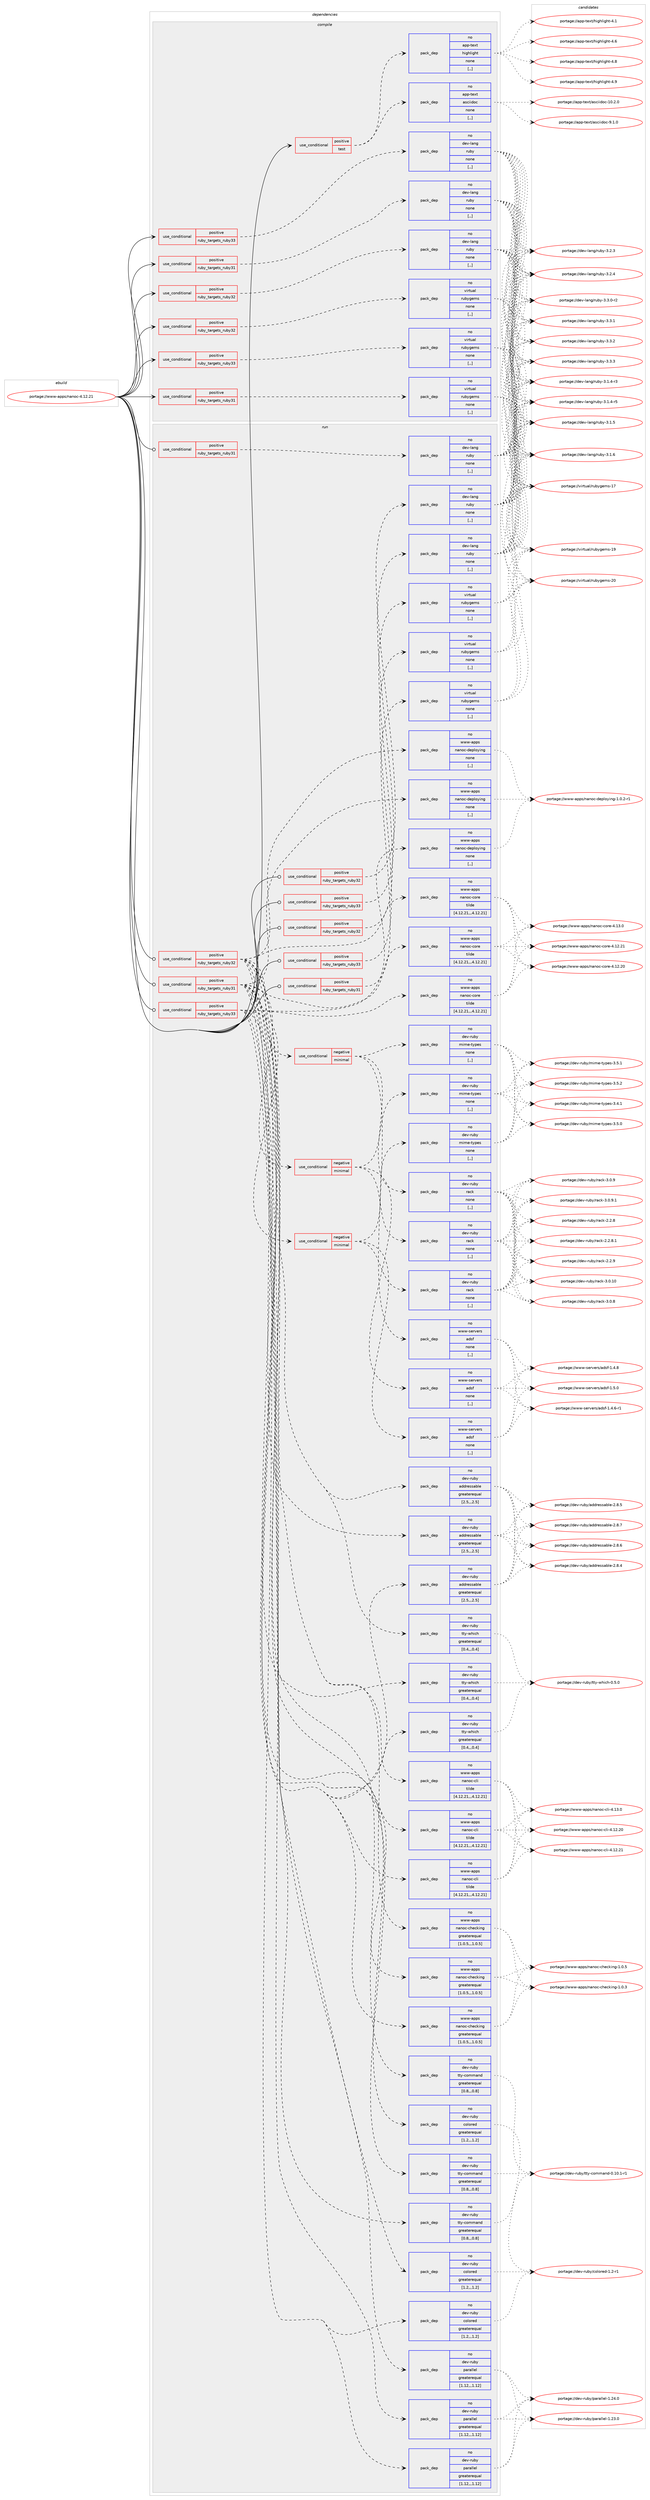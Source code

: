 digraph prolog {

# *************
# Graph options
# *************

newrank=true;
concentrate=true;
compound=true;
graph [rankdir=LR,fontname=Helvetica,fontsize=10,ranksep=1.5];#, ranksep=2.5, nodesep=0.2];
edge  [arrowhead=vee];
node  [fontname=Helvetica,fontsize=10];

# **********
# The ebuild
# **********

subgraph cluster_leftcol {
color=gray;
rank=same;
label=<<i>ebuild</i>>;
id [label="portage://www-apps/nanoc-4.12.21", color=red, width=4, href="../www-apps/nanoc-4.12.21.svg"];
}

# ****************
# The dependencies
# ****************

subgraph cluster_midcol {
color=gray;
label=<<i>dependencies</i>>;
subgraph cluster_compile {
fillcolor="#eeeeee";
style=filled;
label=<<i>compile</i>>;
subgraph cond116249 {
dependency437083 [label=<<TABLE BORDER="0" CELLBORDER="1" CELLSPACING="0" CELLPADDING="4"><TR><TD ROWSPAN="3" CELLPADDING="10">use_conditional</TD></TR><TR><TD>positive</TD></TR><TR><TD>ruby_targets_ruby31</TD></TR></TABLE>>, shape=none, color=red];
subgraph pack317621 {
dependency437084 [label=<<TABLE BORDER="0" CELLBORDER="1" CELLSPACING="0" CELLPADDING="4" WIDTH="220"><TR><TD ROWSPAN="6" CELLPADDING="30">pack_dep</TD></TR><TR><TD WIDTH="110">no</TD></TR><TR><TD>dev-lang</TD></TR><TR><TD>ruby</TD></TR><TR><TD>none</TD></TR><TR><TD>[,,]</TD></TR></TABLE>>, shape=none, color=blue];
}
dependency437083:e -> dependency437084:w [weight=20,style="dashed",arrowhead="vee"];
}
id:e -> dependency437083:w [weight=20,style="solid",arrowhead="vee"];
subgraph cond116250 {
dependency437085 [label=<<TABLE BORDER="0" CELLBORDER="1" CELLSPACING="0" CELLPADDING="4"><TR><TD ROWSPAN="3" CELLPADDING="10">use_conditional</TD></TR><TR><TD>positive</TD></TR><TR><TD>ruby_targets_ruby31</TD></TR></TABLE>>, shape=none, color=red];
subgraph pack317622 {
dependency437086 [label=<<TABLE BORDER="0" CELLBORDER="1" CELLSPACING="0" CELLPADDING="4" WIDTH="220"><TR><TD ROWSPAN="6" CELLPADDING="30">pack_dep</TD></TR><TR><TD WIDTH="110">no</TD></TR><TR><TD>virtual</TD></TR><TR><TD>rubygems</TD></TR><TR><TD>none</TD></TR><TR><TD>[,,]</TD></TR></TABLE>>, shape=none, color=blue];
}
dependency437085:e -> dependency437086:w [weight=20,style="dashed",arrowhead="vee"];
}
id:e -> dependency437085:w [weight=20,style="solid",arrowhead="vee"];
subgraph cond116251 {
dependency437087 [label=<<TABLE BORDER="0" CELLBORDER="1" CELLSPACING="0" CELLPADDING="4"><TR><TD ROWSPAN="3" CELLPADDING="10">use_conditional</TD></TR><TR><TD>positive</TD></TR><TR><TD>ruby_targets_ruby32</TD></TR></TABLE>>, shape=none, color=red];
subgraph pack317623 {
dependency437088 [label=<<TABLE BORDER="0" CELLBORDER="1" CELLSPACING="0" CELLPADDING="4" WIDTH="220"><TR><TD ROWSPAN="6" CELLPADDING="30">pack_dep</TD></TR><TR><TD WIDTH="110">no</TD></TR><TR><TD>dev-lang</TD></TR><TR><TD>ruby</TD></TR><TR><TD>none</TD></TR><TR><TD>[,,]</TD></TR></TABLE>>, shape=none, color=blue];
}
dependency437087:e -> dependency437088:w [weight=20,style="dashed",arrowhead="vee"];
}
id:e -> dependency437087:w [weight=20,style="solid",arrowhead="vee"];
subgraph cond116252 {
dependency437089 [label=<<TABLE BORDER="0" CELLBORDER="1" CELLSPACING="0" CELLPADDING="4"><TR><TD ROWSPAN="3" CELLPADDING="10">use_conditional</TD></TR><TR><TD>positive</TD></TR><TR><TD>ruby_targets_ruby32</TD></TR></TABLE>>, shape=none, color=red];
subgraph pack317624 {
dependency437090 [label=<<TABLE BORDER="0" CELLBORDER="1" CELLSPACING="0" CELLPADDING="4" WIDTH="220"><TR><TD ROWSPAN="6" CELLPADDING="30">pack_dep</TD></TR><TR><TD WIDTH="110">no</TD></TR><TR><TD>virtual</TD></TR><TR><TD>rubygems</TD></TR><TR><TD>none</TD></TR><TR><TD>[,,]</TD></TR></TABLE>>, shape=none, color=blue];
}
dependency437089:e -> dependency437090:w [weight=20,style="dashed",arrowhead="vee"];
}
id:e -> dependency437089:w [weight=20,style="solid",arrowhead="vee"];
subgraph cond116253 {
dependency437091 [label=<<TABLE BORDER="0" CELLBORDER="1" CELLSPACING="0" CELLPADDING="4"><TR><TD ROWSPAN="3" CELLPADDING="10">use_conditional</TD></TR><TR><TD>positive</TD></TR><TR><TD>ruby_targets_ruby33</TD></TR></TABLE>>, shape=none, color=red];
subgraph pack317625 {
dependency437092 [label=<<TABLE BORDER="0" CELLBORDER="1" CELLSPACING="0" CELLPADDING="4" WIDTH="220"><TR><TD ROWSPAN="6" CELLPADDING="30">pack_dep</TD></TR><TR><TD WIDTH="110">no</TD></TR><TR><TD>dev-lang</TD></TR><TR><TD>ruby</TD></TR><TR><TD>none</TD></TR><TR><TD>[,,]</TD></TR></TABLE>>, shape=none, color=blue];
}
dependency437091:e -> dependency437092:w [weight=20,style="dashed",arrowhead="vee"];
}
id:e -> dependency437091:w [weight=20,style="solid",arrowhead="vee"];
subgraph cond116254 {
dependency437093 [label=<<TABLE BORDER="0" CELLBORDER="1" CELLSPACING="0" CELLPADDING="4"><TR><TD ROWSPAN="3" CELLPADDING="10">use_conditional</TD></TR><TR><TD>positive</TD></TR><TR><TD>ruby_targets_ruby33</TD></TR></TABLE>>, shape=none, color=red];
subgraph pack317626 {
dependency437094 [label=<<TABLE BORDER="0" CELLBORDER="1" CELLSPACING="0" CELLPADDING="4" WIDTH="220"><TR><TD ROWSPAN="6" CELLPADDING="30">pack_dep</TD></TR><TR><TD WIDTH="110">no</TD></TR><TR><TD>virtual</TD></TR><TR><TD>rubygems</TD></TR><TR><TD>none</TD></TR><TR><TD>[,,]</TD></TR></TABLE>>, shape=none, color=blue];
}
dependency437093:e -> dependency437094:w [weight=20,style="dashed",arrowhead="vee"];
}
id:e -> dependency437093:w [weight=20,style="solid",arrowhead="vee"];
subgraph cond116255 {
dependency437095 [label=<<TABLE BORDER="0" CELLBORDER="1" CELLSPACING="0" CELLPADDING="4"><TR><TD ROWSPAN="3" CELLPADDING="10">use_conditional</TD></TR><TR><TD>positive</TD></TR><TR><TD>test</TD></TR></TABLE>>, shape=none, color=red];
subgraph pack317627 {
dependency437096 [label=<<TABLE BORDER="0" CELLBORDER="1" CELLSPACING="0" CELLPADDING="4" WIDTH="220"><TR><TD ROWSPAN="6" CELLPADDING="30">pack_dep</TD></TR><TR><TD WIDTH="110">no</TD></TR><TR><TD>app-text</TD></TR><TR><TD>asciidoc</TD></TR><TR><TD>none</TD></TR><TR><TD>[,,]</TD></TR></TABLE>>, shape=none, color=blue];
}
dependency437095:e -> dependency437096:w [weight=20,style="dashed",arrowhead="vee"];
subgraph pack317628 {
dependency437097 [label=<<TABLE BORDER="0" CELLBORDER="1" CELLSPACING="0" CELLPADDING="4" WIDTH="220"><TR><TD ROWSPAN="6" CELLPADDING="30">pack_dep</TD></TR><TR><TD WIDTH="110">no</TD></TR><TR><TD>app-text</TD></TR><TR><TD>highlight</TD></TR><TR><TD>none</TD></TR><TR><TD>[,,]</TD></TR></TABLE>>, shape=none, color=blue];
}
dependency437095:e -> dependency437097:w [weight=20,style="dashed",arrowhead="vee"];
}
id:e -> dependency437095:w [weight=20,style="solid",arrowhead="vee"];
}
subgraph cluster_compileandrun {
fillcolor="#eeeeee";
style=filled;
label=<<i>compile and run</i>>;
}
subgraph cluster_run {
fillcolor="#eeeeee";
style=filled;
label=<<i>run</i>>;
subgraph cond116256 {
dependency437098 [label=<<TABLE BORDER="0" CELLBORDER="1" CELLSPACING="0" CELLPADDING="4"><TR><TD ROWSPAN="3" CELLPADDING="10">use_conditional</TD></TR><TR><TD>positive</TD></TR><TR><TD>ruby_targets_ruby31</TD></TR></TABLE>>, shape=none, color=red];
subgraph cond116257 {
dependency437099 [label=<<TABLE BORDER="0" CELLBORDER="1" CELLSPACING="0" CELLPADDING="4"><TR><TD ROWSPAN="3" CELLPADDING="10">use_conditional</TD></TR><TR><TD>negative</TD></TR><TR><TD>minimal</TD></TR></TABLE>>, shape=none, color=red];
subgraph pack317629 {
dependency437100 [label=<<TABLE BORDER="0" CELLBORDER="1" CELLSPACING="0" CELLPADDING="4" WIDTH="220"><TR><TD ROWSPAN="6" CELLPADDING="30">pack_dep</TD></TR><TR><TD WIDTH="110">no</TD></TR><TR><TD>dev-ruby</TD></TR><TR><TD>mime-types</TD></TR><TR><TD>none</TD></TR><TR><TD>[,,]</TD></TR></TABLE>>, shape=none, color=blue];
}
dependency437099:e -> dependency437100:w [weight=20,style="dashed",arrowhead="vee"];
subgraph pack317630 {
dependency437101 [label=<<TABLE BORDER="0" CELLBORDER="1" CELLSPACING="0" CELLPADDING="4" WIDTH="220"><TR><TD ROWSPAN="6" CELLPADDING="30">pack_dep</TD></TR><TR><TD WIDTH="110">no</TD></TR><TR><TD>dev-ruby</TD></TR><TR><TD>rack</TD></TR><TR><TD>none</TD></TR><TR><TD>[,,]</TD></TR></TABLE>>, shape=none, color=blue];
}
dependency437099:e -> dependency437101:w [weight=20,style="dashed",arrowhead="vee"];
subgraph pack317631 {
dependency437102 [label=<<TABLE BORDER="0" CELLBORDER="1" CELLSPACING="0" CELLPADDING="4" WIDTH="220"><TR><TD ROWSPAN="6" CELLPADDING="30">pack_dep</TD></TR><TR><TD WIDTH="110">no</TD></TR><TR><TD>www-servers</TD></TR><TR><TD>adsf</TD></TR><TR><TD>none</TD></TR><TR><TD>[,,]</TD></TR></TABLE>>, shape=none, color=blue];
}
dependency437099:e -> dependency437102:w [weight=20,style="dashed",arrowhead="vee"];
}
dependency437098:e -> dependency437099:w [weight=20,style="dashed",arrowhead="vee"];
subgraph pack317632 {
dependency437103 [label=<<TABLE BORDER="0" CELLBORDER="1" CELLSPACING="0" CELLPADDING="4" WIDTH="220"><TR><TD ROWSPAN="6" CELLPADDING="30">pack_dep</TD></TR><TR><TD WIDTH="110">no</TD></TR><TR><TD>dev-ruby</TD></TR><TR><TD>addressable</TD></TR><TR><TD>greaterequal</TD></TR><TR><TD>[2.5,,,2.5]</TD></TR></TABLE>>, shape=none, color=blue];
}
dependency437098:e -> dependency437103:w [weight=20,style="dashed",arrowhead="vee"];
subgraph pack317633 {
dependency437104 [label=<<TABLE BORDER="0" CELLBORDER="1" CELLSPACING="0" CELLPADDING="4" WIDTH="220"><TR><TD ROWSPAN="6" CELLPADDING="30">pack_dep</TD></TR><TR><TD WIDTH="110">no</TD></TR><TR><TD>dev-ruby</TD></TR><TR><TD>colored</TD></TR><TR><TD>greaterequal</TD></TR><TR><TD>[1.2,,,1.2]</TD></TR></TABLE>>, shape=none, color=blue];
}
dependency437098:e -> dependency437104:w [weight=20,style="dashed",arrowhead="vee"];
subgraph pack317634 {
dependency437105 [label=<<TABLE BORDER="0" CELLBORDER="1" CELLSPACING="0" CELLPADDING="4" WIDTH="220"><TR><TD ROWSPAN="6" CELLPADDING="30">pack_dep</TD></TR><TR><TD WIDTH="110">no</TD></TR><TR><TD>www-apps</TD></TR><TR><TD>nanoc-checking</TD></TR><TR><TD>greaterequal</TD></TR><TR><TD>[1.0.5,,,1.0.5]</TD></TR></TABLE>>, shape=none, color=blue];
}
dependency437098:e -> dependency437105:w [weight=20,style="dashed",arrowhead="vee"];
subgraph pack317635 {
dependency437106 [label=<<TABLE BORDER="0" CELLBORDER="1" CELLSPACING="0" CELLPADDING="4" WIDTH="220"><TR><TD ROWSPAN="6" CELLPADDING="30">pack_dep</TD></TR><TR><TD WIDTH="110">no</TD></TR><TR><TD>www-apps</TD></TR><TR><TD>nanoc-cli</TD></TR><TR><TD>tilde</TD></TR><TR><TD>[4.12.21,,,4.12.21]</TD></TR></TABLE>>, shape=none, color=blue];
}
dependency437098:e -> dependency437106:w [weight=20,style="dashed",arrowhead="vee"];
subgraph pack317636 {
dependency437107 [label=<<TABLE BORDER="0" CELLBORDER="1" CELLSPACING="0" CELLPADDING="4" WIDTH="220"><TR><TD ROWSPAN="6" CELLPADDING="30">pack_dep</TD></TR><TR><TD WIDTH="110">no</TD></TR><TR><TD>www-apps</TD></TR><TR><TD>nanoc-core</TD></TR><TR><TD>tilde</TD></TR><TR><TD>[4.12.21,,,4.12.21]</TD></TR></TABLE>>, shape=none, color=blue];
}
dependency437098:e -> dependency437107:w [weight=20,style="dashed",arrowhead="vee"];
subgraph pack317637 {
dependency437108 [label=<<TABLE BORDER="0" CELLBORDER="1" CELLSPACING="0" CELLPADDING="4" WIDTH="220"><TR><TD ROWSPAN="6" CELLPADDING="30">pack_dep</TD></TR><TR><TD WIDTH="110">no</TD></TR><TR><TD>www-apps</TD></TR><TR><TD>nanoc-deploying</TD></TR><TR><TD>none</TD></TR><TR><TD>[,,]</TD></TR></TABLE>>, shape=none, color=blue];
}
dependency437098:e -> dependency437108:w [weight=20,style="dashed",arrowhead="vee"];
subgraph pack317638 {
dependency437109 [label=<<TABLE BORDER="0" CELLBORDER="1" CELLSPACING="0" CELLPADDING="4" WIDTH="220"><TR><TD ROWSPAN="6" CELLPADDING="30">pack_dep</TD></TR><TR><TD WIDTH="110">no</TD></TR><TR><TD>dev-ruby</TD></TR><TR><TD>parallel</TD></TR><TR><TD>greaterequal</TD></TR><TR><TD>[1.12,,,1.12]</TD></TR></TABLE>>, shape=none, color=blue];
}
dependency437098:e -> dependency437109:w [weight=20,style="dashed",arrowhead="vee"];
subgraph pack317639 {
dependency437110 [label=<<TABLE BORDER="0" CELLBORDER="1" CELLSPACING="0" CELLPADDING="4" WIDTH="220"><TR><TD ROWSPAN="6" CELLPADDING="30">pack_dep</TD></TR><TR><TD WIDTH="110">no</TD></TR><TR><TD>dev-ruby</TD></TR><TR><TD>tty-command</TD></TR><TR><TD>greaterequal</TD></TR><TR><TD>[0.8,,,0.8]</TD></TR></TABLE>>, shape=none, color=blue];
}
dependency437098:e -> dependency437110:w [weight=20,style="dashed",arrowhead="vee"];
subgraph pack317640 {
dependency437111 [label=<<TABLE BORDER="0" CELLBORDER="1" CELLSPACING="0" CELLPADDING="4" WIDTH="220"><TR><TD ROWSPAN="6" CELLPADDING="30">pack_dep</TD></TR><TR><TD WIDTH="110">no</TD></TR><TR><TD>dev-ruby</TD></TR><TR><TD>tty-which</TD></TR><TR><TD>greaterequal</TD></TR><TR><TD>[0.4,,,0.4]</TD></TR></TABLE>>, shape=none, color=blue];
}
dependency437098:e -> dependency437111:w [weight=20,style="dashed",arrowhead="vee"];
}
id:e -> dependency437098:w [weight=20,style="solid",arrowhead="odot"];
subgraph cond116258 {
dependency437112 [label=<<TABLE BORDER="0" CELLBORDER="1" CELLSPACING="0" CELLPADDING="4"><TR><TD ROWSPAN="3" CELLPADDING="10">use_conditional</TD></TR><TR><TD>positive</TD></TR><TR><TD>ruby_targets_ruby31</TD></TR></TABLE>>, shape=none, color=red];
subgraph pack317641 {
dependency437113 [label=<<TABLE BORDER="0" CELLBORDER="1" CELLSPACING="0" CELLPADDING="4" WIDTH="220"><TR><TD ROWSPAN="6" CELLPADDING="30">pack_dep</TD></TR><TR><TD WIDTH="110">no</TD></TR><TR><TD>dev-lang</TD></TR><TR><TD>ruby</TD></TR><TR><TD>none</TD></TR><TR><TD>[,,]</TD></TR></TABLE>>, shape=none, color=blue];
}
dependency437112:e -> dependency437113:w [weight=20,style="dashed",arrowhead="vee"];
}
id:e -> dependency437112:w [weight=20,style="solid",arrowhead="odot"];
subgraph cond116259 {
dependency437114 [label=<<TABLE BORDER="0" CELLBORDER="1" CELLSPACING="0" CELLPADDING="4"><TR><TD ROWSPAN="3" CELLPADDING="10">use_conditional</TD></TR><TR><TD>positive</TD></TR><TR><TD>ruby_targets_ruby31</TD></TR></TABLE>>, shape=none, color=red];
subgraph pack317642 {
dependency437115 [label=<<TABLE BORDER="0" CELLBORDER="1" CELLSPACING="0" CELLPADDING="4" WIDTH="220"><TR><TD ROWSPAN="6" CELLPADDING="30">pack_dep</TD></TR><TR><TD WIDTH="110">no</TD></TR><TR><TD>virtual</TD></TR><TR><TD>rubygems</TD></TR><TR><TD>none</TD></TR><TR><TD>[,,]</TD></TR></TABLE>>, shape=none, color=blue];
}
dependency437114:e -> dependency437115:w [weight=20,style="dashed",arrowhead="vee"];
}
id:e -> dependency437114:w [weight=20,style="solid",arrowhead="odot"];
subgraph cond116260 {
dependency437116 [label=<<TABLE BORDER="0" CELLBORDER="1" CELLSPACING="0" CELLPADDING="4"><TR><TD ROWSPAN="3" CELLPADDING="10">use_conditional</TD></TR><TR><TD>positive</TD></TR><TR><TD>ruby_targets_ruby32</TD></TR></TABLE>>, shape=none, color=red];
subgraph cond116261 {
dependency437117 [label=<<TABLE BORDER="0" CELLBORDER="1" CELLSPACING="0" CELLPADDING="4"><TR><TD ROWSPAN="3" CELLPADDING="10">use_conditional</TD></TR><TR><TD>negative</TD></TR><TR><TD>minimal</TD></TR></TABLE>>, shape=none, color=red];
subgraph pack317643 {
dependency437118 [label=<<TABLE BORDER="0" CELLBORDER="1" CELLSPACING="0" CELLPADDING="4" WIDTH="220"><TR><TD ROWSPAN="6" CELLPADDING="30">pack_dep</TD></TR><TR><TD WIDTH="110">no</TD></TR><TR><TD>dev-ruby</TD></TR><TR><TD>mime-types</TD></TR><TR><TD>none</TD></TR><TR><TD>[,,]</TD></TR></TABLE>>, shape=none, color=blue];
}
dependency437117:e -> dependency437118:w [weight=20,style="dashed",arrowhead="vee"];
subgraph pack317644 {
dependency437119 [label=<<TABLE BORDER="0" CELLBORDER="1" CELLSPACING="0" CELLPADDING="4" WIDTH="220"><TR><TD ROWSPAN="6" CELLPADDING="30">pack_dep</TD></TR><TR><TD WIDTH="110">no</TD></TR><TR><TD>dev-ruby</TD></TR><TR><TD>rack</TD></TR><TR><TD>none</TD></TR><TR><TD>[,,]</TD></TR></TABLE>>, shape=none, color=blue];
}
dependency437117:e -> dependency437119:w [weight=20,style="dashed",arrowhead="vee"];
subgraph pack317645 {
dependency437120 [label=<<TABLE BORDER="0" CELLBORDER="1" CELLSPACING="0" CELLPADDING="4" WIDTH="220"><TR><TD ROWSPAN="6" CELLPADDING="30">pack_dep</TD></TR><TR><TD WIDTH="110">no</TD></TR><TR><TD>www-servers</TD></TR><TR><TD>adsf</TD></TR><TR><TD>none</TD></TR><TR><TD>[,,]</TD></TR></TABLE>>, shape=none, color=blue];
}
dependency437117:e -> dependency437120:w [weight=20,style="dashed",arrowhead="vee"];
}
dependency437116:e -> dependency437117:w [weight=20,style="dashed",arrowhead="vee"];
subgraph pack317646 {
dependency437121 [label=<<TABLE BORDER="0" CELLBORDER="1" CELLSPACING="0" CELLPADDING="4" WIDTH="220"><TR><TD ROWSPAN="6" CELLPADDING="30">pack_dep</TD></TR><TR><TD WIDTH="110">no</TD></TR><TR><TD>dev-ruby</TD></TR><TR><TD>addressable</TD></TR><TR><TD>greaterequal</TD></TR><TR><TD>[2.5,,,2.5]</TD></TR></TABLE>>, shape=none, color=blue];
}
dependency437116:e -> dependency437121:w [weight=20,style="dashed",arrowhead="vee"];
subgraph pack317647 {
dependency437122 [label=<<TABLE BORDER="0" CELLBORDER="1" CELLSPACING="0" CELLPADDING="4" WIDTH="220"><TR><TD ROWSPAN="6" CELLPADDING="30">pack_dep</TD></TR><TR><TD WIDTH="110">no</TD></TR><TR><TD>dev-ruby</TD></TR><TR><TD>colored</TD></TR><TR><TD>greaterequal</TD></TR><TR><TD>[1.2,,,1.2]</TD></TR></TABLE>>, shape=none, color=blue];
}
dependency437116:e -> dependency437122:w [weight=20,style="dashed",arrowhead="vee"];
subgraph pack317648 {
dependency437123 [label=<<TABLE BORDER="0" CELLBORDER="1" CELLSPACING="0" CELLPADDING="4" WIDTH="220"><TR><TD ROWSPAN="6" CELLPADDING="30">pack_dep</TD></TR><TR><TD WIDTH="110">no</TD></TR><TR><TD>www-apps</TD></TR><TR><TD>nanoc-checking</TD></TR><TR><TD>greaterequal</TD></TR><TR><TD>[1.0.5,,,1.0.5]</TD></TR></TABLE>>, shape=none, color=blue];
}
dependency437116:e -> dependency437123:w [weight=20,style="dashed",arrowhead="vee"];
subgraph pack317649 {
dependency437124 [label=<<TABLE BORDER="0" CELLBORDER="1" CELLSPACING="0" CELLPADDING="4" WIDTH="220"><TR><TD ROWSPAN="6" CELLPADDING="30">pack_dep</TD></TR><TR><TD WIDTH="110">no</TD></TR><TR><TD>www-apps</TD></TR><TR><TD>nanoc-cli</TD></TR><TR><TD>tilde</TD></TR><TR><TD>[4.12.21,,,4.12.21]</TD></TR></TABLE>>, shape=none, color=blue];
}
dependency437116:e -> dependency437124:w [weight=20,style="dashed",arrowhead="vee"];
subgraph pack317650 {
dependency437125 [label=<<TABLE BORDER="0" CELLBORDER="1" CELLSPACING="0" CELLPADDING="4" WIDTH="220"><TR><TD ROWSPAN="6" CELLPADDING="30">pack_dep</TD></TR><TR><TD WIDTH="110">no</TD></TR><TR><TD>www-apps</TD></TR><TR><TD>nanoc-core</TD></TR><TR><TD>tilde</TD></TR><TR><TD>[4.12.21,,,4.12.21]</TD></TR></TABLE>>, shape=none, color=blue];
}
dependency437116:e -> dependency437125:w [weight=20,style="dashed",arrowhead="vee"];
subgraph pack317651 {
dependency437126 [label=<<TABLE BORDER="0" CELLBORDER="1" CELLSPACING="0" CELLPADDING="4" WIDTH="220"><TR><TD ROWSPAN="6" CELLPADDING="30">pack_dep</TD></TR><TR><TD WIDTH="110">no</TD></TR><TR><TD>www-apps</TD></TR><TR><TD>nanoc-deploying</TD></TR><TR><TD>none</TD></TR><TR><TD>[,,]</TD></TR></TABLE>>, shape=none, color=blue];
}
dependency437116:e -> dependency437126:w [weight=20,style="dashed",arrowhead="vee"];
subgraph pack317652 {
dependency437127 [label=<<TABLE BORDER="0" CELLBORDER="1" CELLSPACING="0" CELLPADDING="4" WIDTH="220"><TR><TD ROWSPAN="6" CELLPADDING="30">pack_dep</TD></TR><TR><TD WIDTH="110">no</TD></TR><TR><TD>dev-ruby</TD></TR><TR><TD>parallel</TD></TR><TR><TD>greaterequal</TD></TR><TR><TD>[1.12,,,1.12]</TD></TR></TABLE>>, shape=none, color=blue];
}
dependency437116:e -> dependency437127:w [weight=20,style="dashed",arrowhead="vee"];
subgraph pack317653 {
dependency437128 [label=<<TABLE BORDER="0" CELLBORDER="1" CELLSPACING="0" CELLPADDING="4" WIDTH="220"><TR><TD ROWSPAN="6" CELLPADDING="30">pack_dep</TD></TR><TR><TD WIDTH="110">no</TD></TR><TR><TD>dev-ruby</TD></TR><TR><TD>tty-command</TD></TR><TR><TD>greaterequal</TD></TR><TR><TD>[0.8,,,0.8]</TD></TR></TABLE>>, shape=none, color=blue];
}
dependency437116:e -> dependency437128:w [weight=20,style="dashed",arrowhead="vee"];
subgraph pack317654 {
dependency437129 [label=<<TABLE BORDER="0" CELLBORDER="1" CELLSPACING="0" CELLPADDING="4" WIDTH="220"><TR><TD ROWSPAN="6" CELLPADDING="30">pack_dep</TD></TR><TR><TD WIDTH="110">no</TD></TR><TR><TD>dev-ruby</TD></TR><TR><TD>tty-which</TD></TR><TR><TD>greaterequal</TD></TR><TR><TD>[0.4,,,0.4]</TD></TR></TABLE>>, shape=none, color=blue];
}
dependency437116:e -> dependency437129:w [weight=20,style="dashed",arrowhead="vee"];
}
id:e -> dependency437116:w [weight=20,style="solid",arrowhead="odot"];
subgraph cond116262 {
dependency437130 [label=<<TABLE BORDER="0" CELLBORDER="1" CELLSPACING="0" CELLPADDING="4"><TR><TD ROWSPAN="3" CELLPADDING="10">use_conditional</TD></TR><TR><TD>positive</TD></TR><TR><TD>ruby_targets_ruby32</TD></TR></TABLE>>, shape=none, color=red];
subgraph pack317655 {
dependency437131 [label=<<TABLE BORDER="0" CELLBORDER="1" CELLSPACING="0" CELLPADDING="4" WIDTH="220"><TR><TD ROWSPAN="6" CELLPADDING="30">pack_dep</TD></TR><TR><TD WIDTH="110">no</TD></TR><TR><TD>dev-lang</TD></TR><TR><TD>ruby</TD></TR><TR><TD>none</TD></TR><TR><TD>[,,]</TD></TR></TABLE>>, shape=none, color=blue];
}
dependency437130:e -> dependency437131:w [weight=20,style="dashed",arrowhead="vee"];
}
id:e -> dependency437130:w [weight=20,style="solid",arrowhead="odot"];
subgraph cond116263 {
dependency437132 [label=<<TABLE BORDER="0" CELLBORDER="1" CELLSPACING="0" CELLPADDING="4"><TR><TD ROWSPAN="3" CELLPADDING="10">use_conditional</TD></TR><TR><TD>positive</TD></TR><TR><TD>ruby_targets_ruby32</TD></TR></TABLE>>, shape=none, color=red];
subgraph pack317656 {
dependency437133 [label=<<TABLE BORDER="0" CELLBORDER="1" CELLSPACING="0" CELLPADDING="4" WIDTH="220"><TR><TD ROWSPAN="6" CELLPADDING="30">pack_dep</TD></TR><TR><TD WIDTH="110">no</TD></TR><TR><TD>virtual</TD></TR><TR><TD>rubygems</TD></TR><TR><TD>none</TD></TR><TR><TD>[,,]</TD></TR></TABLE>>, shape=none, color=blue];
}
dependency437132:e -> dependency437133:w [weight=20,style="dashed",arrowhead="vee"];
}
id:e -> dependency437132:w [weight=20,style="solid",arrowhead="odot"];
subgraph cond116264 {
dependency437134 [label=<<TABLE BORDER="0" CELLBORDER="1" CELLSPACING="0" CELLPADDING="4"><TR><TD ROWSPAN="3" CELLPADDING="10">use_conditional</TD></TR><TR><TD>positive</TD></TR><TR><TD>ruby_targets_ruby33</TD></TR></TABLE>>, shape=none, color=red];
subgraph cond116265 {
dependency437135 [label=<<TABLE BORDER="0" CELLBORDER="1" CELLSPACING="0" CELLPADDING="4"><TR><TD ROWSPAN="3" CELLPADDING="10">use_conditional</TD></TR><TR><TD>negative</TD></TR><TR><TD>minimal</TD></TR></TABLE>>, shape=none, color=red];
subgraph pack317657 {
dependency437136 [label=<<TABLE BORDER="0" CELLBORDER="1" CELLSPACING="0" CELLPADDING="4" WIDTH="220"><TR><TD ROWSPAN="6" CELLPADDING="30">pack_dep</TD></TR><TR><TD WIDTH="110">no</TD></TR><TR><TD>dev-ruby</TD></TR><TR><TD>mime-types</TD></TR><TR><TD>none</TD></TR><TR><TD>[,,]</TD></TR></TABLE>>, shape=none, color=blue];
}
dependency437135:e -> dependency437136:w [weight=20,style="dashed",arrowhead="vee"];
subgraph pack317658 {
dependency437137 [label=<<TABLE BORDER="0" CELLBORDER="1" CELLSPACING="0" CELLPADDING="4" WIDTH="220"><TR><TD ROWSPAN="6" CELLPADDING="30">pack_dep</TD></TR><TR><TD WIDTH="110">no</TD></TR><TR><TD>dev-ruby</TD></TR><TR><TD>rack</TD></TR><TR><TD>none</TD></TR><TR><TD>[,,]</TD></TR></TABLE>>, shape=none, color=blue];
}
dependency437135:e -> dependency437137:w [weight=20,style="dashed",arrowhead="vee"];
subgraph pack317659 {
dependency437138 [label=<<TABLE BORDER="0" CELLBORDER="1" CELLSPACING="0" CELLPADDING="4" WIDTH="220"><TR><TD ROWSPAN="6" CELLPADDING="30">pack_dep</TD></TR><TR><TD WIDTH="110">no</TD></TR><TR><TD>www-servers</TD></TR><TR><TD>adsf</TD></TR><TR><TD>none</TD></TR><TR><TD>[,,]</TD></TR></TABLE>>, shape=none, color=blue];
}
dependency437135:e -> dependency437138:w [weight=20,style="dashed",arrowhead="vee"];
}
dependency437134:e -> dependency437135:w [weight=20,style="dashed",arrowhead="vee"];
subgraph pack317660 {
dependency437139 [label=<<TABLE BORDER="0" CELLBORDER="1" CELLSPACING="0" CELLPADDING="4" WIDTH="220"><TR><TD ROWSPAN="6" CELLPADDING="30">pack_dep</TD></TR><TR><TD WIDTH="110">no</TD></TR><TR><TD>dev-ruby</TD></TR><TR><TD>addressable</TD></TR><TR><TD>greaterequal</TD></TR><TR><TD>[2.5,,,2.5]</TD></TR></TABLE>>, shape=none, color=blue];
}
dependency437134:e -> dependency437139:w [weight=20,style="dashed",arrowhead="vee"];
subgraph pack317661 {
dependency437140 [label=<<TABLE BORDER="0" CELLBORDER="1" CELLSPACING="0" CELLPADDING="4" WIDTH="220"><TR><TD ROWSPAN="6" CELLPADDING="30">pack_dep</TD></TR><TR><TD WIDTH="110">no</TD></TR><TR><TD>dev-ruby</TD></TR><TR><TD>colored</TD></TR><TR><TD>greaterequal</TD></TR><TR><TD>[1.2,,,1.2]</TD></TR></TABLE>>, shape=none, color=blue];
}
dependency437134:e -> dependency437140:w [weight=20,style="dashed",arrowhead="vee"];
subgraph pack317662 {
dependency437141 [label=<<TABLE BORDER="0" CELLBORDER="1" CELLSPACING="0" CELLPADDING="4" WIDTH="220"><TR><TD ROWSPAN="6" CELLPADDING="30">pack_dep</TD></TR><TR><TD WIDTH="110">no</TD></TR><TR><TD>www-apps</TD></TR><TR><TD>nanoc-checking</TD></TR><TR><TD>greaterequal</TD></TR><TR><TD>[1.0.5,,,1.0.5]</TD></TR></TABLE>>, shape=none, color=blue];
}
dependency437134:e -> dependency437141:w [weight=20,style="dashed",arrowhead="vee"];
subgraph pack317663 {
dependency437142 [label=<<TABLE BORDER="0" CELLBORDER="1" CELLSPACING="0" CELLPADDING="4" WIDTH="220"><TR><TD ROWSPAN="6" CELLPADDING="30">pack_dep</TD></TR><TR><TD WIDTH="110">no</TD></TR><TR><TD>www-apps</TD></TR><TR><TD>nanoc-cli</TD></TR><TR><TD>tilde</TD></TR><TR><TD>[4.12.21,,,4.12.21]</TD></TR></TABLE>>, shape=none, color=blue];
}
dependency437134:e -> dependency437142:w [weight=20,style="dashed",arrowhead="vee"];
subgraph pack317664 {
dependency437143 [label=<<TABLE BORDER="0" CELLBORDER="1" CELLSPACING="0" CELLPADDING="4" WIDTH="220"><TR><TD ROWSPAN="6" CELLPADDING="30">pack_dep</TD></TR><TR><TD WIDTH="110">no</TD></TR><TR><TD>www-apps</TD></TR><TR><TD>nanoc-core</TD></TR><TR><TD>tilde</TD></TR><TR><TD>[4.12.21,,,4.12.21]</TD></TR></TABLE>>, shape=none, color=blue];
}
dependency437134:e -> dependency437143:w [weight=20,style="dashed",arrowhead="vee"];
subgraph pack317665 {
dependency437144 [label=<<TABLE BORDER="0" CELLBORDER="1" CELLSPACING="0" CELLPADDING="4" WIDTH="220"><TR><TD ROWSPAN="6" CELLPADDING="30">pack_dep</TD></TR><TR><TD WIDTH="110">no</TD></TR><TR><TD>www-apps</TD></TR><TR><TD>nanoc-deploying</TD></TR><TR><TD>none</TD></TR><TR><TD>[,,]</TD></TR></TABLE>>, shape=none, color=blue];
}
dependency437134:e -> dependency437144:w [weight=20,style="dashed",arrowhead="vee"];
subgraph pack317666 {
dependency437145 [label=<<TABLE BORDER="0" CELLBORDER="1" CELLSPACING="0" CELLPADDING="4" WIDTH="220"><TR><TD ROWSPAN="6" CELLPADDING="30">pack_dep</TD></TR><TR><TD WIDTH="110">no</TD></TR><TR><TD>dev-ruby</TD></TR><TR><TD>parallel</TD></TR><TR><TD>greaterequal</TD></TR><TR><TD>[1.12,,,1.12]</TD></TR></TABLE>>, shape=none, color=blue];
}
dependency437134:e -> dependency437145:w [weight=20,style="dashed",arrowhead="vee"];
subgraph pack317667 {
dependency437146 [label=<<TABLE BORDER="0" CELLBORDER="1" CELLSPACING="0" CELLPADDING="4" WIDTH="220"><TR><TD ROWSPAN="6" CELLPADDING="30">pack_dep</TD></TR><TR><TD WIDTH="110">no</TD></TR><TR><TD>dev-ruby</TD></TR><TR><TD>tty-command</TD></TR><TR><TD>greaterequal</TD></TR><TR><TD>[0.8,,,0.8]</TD></TR></TABLE>>, shape=none, color=blue];
}
dependency437134:e -> dependency437146:w [weight=20,style="dashed",arrowhead="vee"];
subgraph pack317668 {
dependency437147 [label=<<TABLE BORDER="0" CELLBORDER="1" CELLSPACING="0" CELLPADDING="4" WIDTH="220"><TR><TD ROWSPAN="6" CELLPADDING="30">pack_dep</TD></TR><TR><TD WIDTH="110">no</TD></TR><TR><TD>dev-ruby</TD></TR><TR><TD>tty-which</TD></TR><TR><TD>greaterequal</TD></TR><TR><TD>[0.4,,,0.4]</TD></TR></TABLE>>, shape=none, color=blue];
}
dependency437134:e -> dependency437147:w [weight=20,style="dashed",arrowhead="vee"];
}
id:e -> dependency437134:w [weight=20,style="solid",arrowhead="odot"];
subgraph cond116266 {
dependency437148 [label=<<TABLE BORDER="0" CELLBORDER="1" CELLSPACING="0" CELLPADDING="4"><TR><TD ROWSPAN="3" CELLPADDING="10">use_conditional</TD></TR><TR><TD>positive</TD></TR><TR><TD>ruby_targets_ruby33</TD></TR></TABLE>>, shape=none, color=red];
subgraph pack317669 {
dependency437149 [label=<<TABLE BORDER="0" CELLBORDER="1" CELLSPACING="0" CELLPADDING="4" WIDTH="220"><TR><TD ROWSPAN="6" CELLPADDING="30">pack_dep</TD></TR><TR><TD WIDTH="110">no</TD></TR><TR><TD>dev-lang</TD></TR><TR><TD>ruby</TD></TR><TR><TD>none</TD></TR><TR><TD>[,,]</TD></TR></TABLE>>, shape=none, color=blue];
}
dependency437148:e -> dependency437149:w [weight=20,style="dashed",arrowhead="vee"];
}
id:e -> dependency437148:w [weight=20,style="solid",arrowhead="odot"];
subgraph cond116267 {
dependency437150 [label=<<TABLE BORDER="0" CELLBORDER="1" CELLSPACING="0" CELLPADDING="4"><TR><TD ROWSPAN="3" CELLPADDING="10">use_conditional</TD></TR><TR><TD>positive</TD></TR><TR><TD>ruby_targets_ruby33</TD></TR></TABLE>>, shape=none, color=red];
subgraph pack317670 {
dependency437151 [label=<<TABLE BORDER="0" CELLBORDER="1" CELLSPACING="0" CELLPADDING="4" WIDTH="220"><TR><TD ROWSPAN="6" CELLPADDING="30">pack_dep</TD></TR><TR><TD WIDTH="110">no</TD></TR><TR><TD>virtual</TD></TR><TR><TD>rubygems</TD></TR><TR><TD>none</TD></TR><TR><TD>[,,]</TD></TR></TABLE>>, shape=none, color=blue];
}
dependency437150:e -> dependency437151:w [weight=20,style="dashed",arrowhead="vee"];
}
id:e -> dependency437150:w [weight=20,style="solid",arrowhead="odot"];
}
}

# **************
# The candidates
# **************

subgraph cluster_choices {
rank=same;
color=gray;
label=<<i>candidates</i>>;

subgraph choice317621 {
color=black;
nodesep=1;
choice100101118451089711010347114117981214551464946524511451 [label="portage://dev-lang/ruby-3.1.4-r3", color=red, width=4,href="../dev-lang/ruby-3.1.4-r3.svg"];
choice100101118451089711010347114117981214551464946524511453 [label="portage://dev-lang/ruby-3.1.4-r5", color=red, width=4,href="../dev-lang/ruby-3.1.4-r5.svg"];
choice10010111845108971101034711411798121455146494653 [label="portage://dev-lang/ruby-3.1.5", color=red, width=4,href="../dev-lang/ruby-3.1.5.svg"];
choice10010111845108971101034711411798121455146494654 [label="portage://dev-lang/ruby-3.1.6", color=red, width=4,href="../dev-lang/ruby-3.1.6.svg"];
choice10010111845108971101034711411798121455146504651 [label="portage://dev-lang/ruby-3.2.3", color=red, width=4,href="../dev-lang/ruby-3.2.3.svg"];
choice10010111845108971101034711411798121455146504652 [label="portage://dev-lang/ruby-3.2.4", color=red, width=4,href="../dev-lang/ruby-3.2.4.svg"];
choice100101118451089711010347114117981214551465146484511450 [label="portage://dev-lang/ruby-3.3.0-r2", color=red, width=4,href="../dev-lang/ruby-3.3.0-r2.svg"];
choice10010111845108971101034711411798121455146514649 [label="portage://dev-lang/ruby-3.3.1", color=red, width=4,href="../dev-lang/ruby-3.3.1.svg"];
choice10010111845108971101034711411798121455146514650 [label="portage://dev-lang/ruby-3.3.2", color=red, width=4,href="../dev-lang/ruby-3.3.2.svg"];
choice10010111845108971101034711411798121455146514651 [label="portage://dev-lang/ruby-3.3.3", color=red, width=4,href="../dev-lang/ruby-3.3.3.svg"];
dependency437084:e -> choice100101118451089711010347114117981214551464946524511451:w [style=dotted,weight="100"];
dependency437084:e -> choice100101118451089711010347114117981214551464946524511453:w [style=dotted,weight="100"];
dependency437084:e -> choice10010111845108971101034711411798121455146494653:w [style=dotted,weight="100"];
dependency437084:e -> choice10010111845108971101034711411798121455146494654:w [style=dotted,weight="100"];
dependency437084:e -> choice10010111845108971101034711411798121455146504651:w [style=dotted,weight="100"];
dependency437084:e -> choice10010111845108971101034711411798121455146504652:w [style=dotted,weight="100"];
dependency437084:e -> choice100101118451089711010347114117981214551465146484511450:w [style=dotted,weight="100"];
dependency437084:e -> choice10010111845108971101034711411798121455146514649:w [style=dotted,weight="100"];
dependency437084:e -> choice10010111845108971101034711411798121455146514650:w [style=dotted,weight="100"];
dependency437084:e -> choice10010111845108971101034711411798121455146514651:w [style=dotted,weight="100"];
}
subgraph choice317622 {
color=black;
nodesep=1;
choice118105114116117971084711411798121103101109115454955 [label="portage://virtual/rubygems-17", color=red, width=4,href="../virtual/rubygems-17.svg"];
choice118105114116117971084711411798121103101109115454957 [label="portage://virtual/rubygems-19", color=red, width=4,href="../virtual/rubygems-19.svg"];
choice118105114116117971084711411798121103101109115455048 [label="portage://virtual/rubygems-20", color=red, width=4,href="../virtual/rubygems-20.svg"];
dependency437086:e -> choice118105114116117971084711411798121103101109115454955:w [style=dotted,weight="100"];
dependency437086:e -> choice118105114116117971084711411798121103101109115454957:w [style=dotted,weight="100"];
dependency437086:e -> choice118105114116117971084711411798121103101109115455048:w [style=dotted,weight="100"];
}
subgraph choice317623 {
color=black;
nodesep=1;
choice100101118451089711010347114117981214551464946524511451 [label="portage://dev-lang/ruby-3.1.4-r3", color=red, width=4,href="../dev-lang/ruby-3.1.4-r3.svg"];
choice100101118451089711010347114117981214551464946524511453 [label="portage://dev-lang/ruby-3.1.4-r5", color=red, width=4,href="../dev-lang/ruby-3.1.4-r5.svg"];
choice10010111845108971101034711411798121455146494653 [label="portage://dev-lang/ruby-3.1.5", color=red, width=4,href="../dev-lang/ruby-3.1.5.svg"];
choice10010111845108971101034711411798121455146494654 [label="portage://dev-lang/ruby-3.1.6", color=red, width=4,href="../dev-lang/ruby-3.1.6.svg"];
choice10010111845108971101034711411798121455146504651 [label="portage://dev-lang/ruby-3.2.3", color=red, width=4,href="../dev-lang/ruby-3.2.3.svg"];
choice10010111845108971101034711411798121455146504652 [label="portage://dev-lang/ruby-3.2.4", color=red, width=4,href="../dev-lang/ruby-3.2.4.svg"];
choice100101118451089711010347114117981214551465146484511450 [label="portage://dev-lang/ruby-3.3.0-r2", color=red, width=4,href="../dev-lang/ruby-3.3.0-r2.svg"];
choice10010111845108971101034711411798121455146514649 [label="portage://dev-lang/ruby-3.3.1", color=red, width=4,href="../dev-lang/ruby-3.3.1.svg"];
choice10010111845108971101034711411798121455146514650 [label="portage://dev-lang/ruby-3.3.2", color=red, width=4,href="../dev-lang/ruby-3.3.2.svg"];
choice10010111845108971101034711411798121455146514651 [label="portage://dev-lang/ruby-3.3.3", color=red, width=4,href="../dev-lang/ruby-3.3.3.svg"];
dependency437088:e -> choice100101118451089711010347114117981214551464946524511451:w [style=dotted,weight="100"];
dependency437088:e -> choice100101118451089711010347114117981214551464946524511453:w [style=dotted,weight="100"];
dependency437088:e -> choice10010111845108971101034711411798121455146494653:w [style=dotted,weight="100"];
dependency437088:e -> choice10010111845108971101034711411798121455146494654:w [style=dotted,weight="100"];
dependency437088:e -> choice10010111845108971101034711411798121455146504651:w [style=dotted,weight="100"];
dependency437088:e -> choice10010111845108971101034711411798121455146504652:w [style=dotted,weight="100"];
dependency437088:e -> choice100101118451089711010347114117981214551465146484511450:w [style=dotted,weight="100"];
dependency437088:e -> choice10010111845108971101034711411798121455146514649:w [style=dotted,weight="100"];
dependency437088:e -> choice10010111845108971101034711411798121455146514650:w [style=dotted,weight="100"];
dependency437088:e -> choice10010111845108971101034711411798121455146514651:w [style=dotted,weight="100"];
}
subgraph choice317624 {
color=black;
nodesep=1;
choice118105114116117971084711411798121103101109115454955 [label="portage://virtual/rubygems-17", color=red, width=4,href="../virtual/rubygems-17.svg"];
choice118105114116117971084711411798121103101109115454957 [label="portage://virtual/rubygems-19", color=red, width=4,href="../virtual/rubygems-19.svg"];
choice118105114116117971084711411798121103101109115455048 [label="portage://virtual/rubygems-20", color=red, width=4,href="../virtual/rubygems-20.svg"];
dependency437090:e -> choice118105114116117971084711411798121103101109115454955:w [style=dotted,weight="100"];
dependency437090:e -> choice118105114116117971084711411798121103101109115454957:w [style=dotted,weight="100"];
dependency437090:e -> choice118105114116117971084711411798121103101109115455048:w [style=dotted,weight="100"];
}
subgraph choice317625 {
color=black;
nodesep=1;
choice100101118451089711010347114117981214551464946524511451 [label="portage://dev-lang/ruby-3.1.4-r3", color=red, width=4,href="../dev-lang/ruby-3.1.4-r3.svg"];
choice100101118451089711010347114117981214551464946524511453 [label="portage://dev-lang/ruby-3.1.4-r5", color=red, width=4,href="../dev-lang/ruby-3.1.4-r5.svg"];
choice10010111845108971101034711411798121455146494653 [label="portage://dev-lang/ruby-3.1.5", color=red, width=4,href="../dev-lang/ruby-3.1.5.svg"];
choice10010111845108971101034711411798121455146494654 [label="portage://dev-lang/ruby-3.1.6", color=red, width=4,href="../dev-lang/ruby-3.1.6.svg"];
choice10010111845108971101034711411798121455146504651 [label="portage://dev-lang/ruby-3.2.3", color=red, width=4,href="../dev-lang/ruby-3.2.3.svg"];
choice10010111845108971101034711411798121455146504652 [label="portage://dev-lang/ruby-3.2.4", color=red, width=4,href="../dev-lang/ruby-3.2.4.svg"];
choice100101118451089711010347114117981214551465146484511450 [label="portage://dev-lang/ruby-3.3.0-r2", color=red, width=4,href="../dev-lang/ruby-3.3.0-r2.svg"];
choice10010111845108971101034711411798121455146514649 [label="portage://dev-lang/ruby-3.3.1", color=red, width=4,href="../dev-lang/ruby-3.3.1.svg"];
choice10010111845108971101034711411798121455146514650 [label="portage://dev-lang/ruby-3.3.2", color=red, width=4,href="../dev-lang/ruby-3.3.2.svg"];
choice10010111845108971101034711411798121455146514651 [label="portage://dev-lang/ruby-3.3.3", color=red, width=4,href="../dev-lang/ruby-3.3.3.svg"];
dependency437092:e -> choice100101118451089711010347114117981214551464946524511451:w [style=dotted,weight="100"];
dependency437092:e -> choice100101118451089711010347114117981214551464946524511453:w [style=dotted,weight="100"];
dependency437092:e -> choice10010111845108971101034711411798121455146494653:w [style=dotted,weight="100"];
dependency437092:e -> choice10010111845108971101034711411798121455146494654:w [style=dotted,weight="100"];
dependency437092:e -> choice10010111845108971101034711411798121455146504651:w [style=dotted,weight="100"];
dependency437092:e -> choice10010111845108971101034711411798121455146504652:w [style=dotted,weight="100"];
dependency437092:e -> choice100101118451089711010347114117981214551465146484511450:w [style=dotted,weight="100"];
dependency437092:e -> choice10010111845108971101034711411798121455146514649:w [style=dotted,weight="100"];
dependency437092:e -> choice10010111845108971101034711411798121455146514650:w [style=dotted,weight="100"];
dependency437092:e -> choice10010111845108971101034711411798121455146514651:w [style=dotted,weight="100"];
}
subgraph choice317626 {
color=black;
nodesep=1;
choice118105114116117971084711411798121103101109115454955 [label="portage://virtual/rubygems-17", color=red, width=4,href="../virtual/rubygems-17.svg"];
choice118105114116117971084711411798121103101109115454957 [label="portage://virtual/rubygems-19", color=red, width=4,href="../virtual/rubygems-19.svg"];
choice118105114116117971084711411798121103101109115455048 [label="portage://virtual/rubygems-20", color=red, width=4,href="../virtual/rubygems-20.svg"];
dependency437094:e -> choice118105114116117971084711411798121103101109115454955:w [style=dotted,weight="100"];
dependency437094:e -> choice118105114116117971084711411798121103101109115454957:w [style=dotted,weight="100"];
dependency437094:e -> choice118105114116117971084711411798121103101109115455048:w [style=dotted,weight="100"];
}
subgraph choice317627 {
color=black;
nodesep=1;
choice97112112451161011201164797115991051051001119945494846504648 [label="portage://app-text/asciidoc-10.2.0", color=red, width=4,href="../app-text/asciidoc-10.2.0.svg"];
choice971121124511610112011647971159910510510011199455746494648 [label="portage://app-text/asciidoc-9.1.0", color=red, width=4,href="../app-text/asciidoc-9.1.0.svg"];
dependency437096:e -> choice97112112451161011201164797115991051051001119945494846504648:w [style=dotted,weight="100"];
dependency437096:e -> choice971121124511610112011647971159910510510011199455746494648:w [style=dotted,weight="100"];
}
subgraph choice317628 {
color=black;
nodesep=1;
choice97112112451161011201164710410510310410810510310411645524649 [label="portage://app-text/highlight-4.1", color=red, width=4,href="../app-text/highlight-4.1.svg"];
choice97112112451161011201164710410510310410810510310411645524654 [label="portage://app-text/highlight-4.6", color=red, width=4,href="../app-text/highlight-4.6.svg"];
choice97112112451161011201164710410510310410810510310411645524656 [label="portage://app-text/highlight-4.8", color=red, width=4,href="../app-text/highlight-4.8.svg"];
choice97112112451161011201164710410510310410810510310411645524657 [label="portage://app-text/highlight-4.9", color=red, width=4,href="../app-text/highlight-4.9.svg"];
dependency437097:e -> choice97112112451161011201164710410510310410810510310411645524649:w [style=dotted,weight="100"];
dependency437097:e -> choice97112112451161011201164710410510310410810510310411645524654:w [style=dotted,weight="100"];
dependency437097:e -> choice97112112451161011201164710410510310410810510310411645524656:w [style=dotted,weight="100"];
dependency437097:e -> choice97112112451161011201164710410510310410810510310411645524657:w [style=dotted,weight="100"];
}
subgraph choice317629 {
color=black;
nodesep=1;
choice10010111845114117981214710910510910145116121112101115455146524649 [label="portage://dev-ruby/mime-types-3.4.1", color=red, width=4,href="../dev-ruby/mime-types-3.4.1.svg"];
choice10010111845114117981214710910510910145116121112101115455146534648 [label="portage://dev-ruby/mime-types-3.5.0", color=red, width=4,href="../dev-ruby/mime-types-3.5.0.svg"];
choice10010111845114117981214710910510910145116121112101115455146534649 [label="portage://dev-ruby/mime-types-3.5.1", color=red, width=4,href="../dev-ruby/mime-types-3.5.1.svg"];
choice10010111845114117981214710910510910145116121112101115455146534650 [label="portage://dev-ruby/mime-types-3.5.2", color=red, width=4,href="../dev-ruby/mime-types-3.5.2.svg"];
dependency437100:e -> choice10010111845114117981214710910510910145116121112101115455146524649:w [style=dotted,weight="100"];
dependency437100:e -> choice10010111845114117981214710910510910145116121112101115455146534648:w [style=dotted,weight="100"];
dependency437100:e -> choice10010111845114117981214710910510910145116121112101115455146534649:w [style=dotted,weight="100"];
dependency437100:e -> choice10010111845114117981214710910510910145116121112101115455146534650:w [style=dotted,weight="100"];
}
subgraph choice317630 {
color=black;
nodesep=1;
choice1001011184511411798121471149799107455046504656 [label="portage://dev-ruby/rack-2.2.8", color=red, width=4,href="../dev-ruby/rack-2.2.8.svg"];
choice10010111845114117981214711497991074550465046564649 [label="portage://dev-ruby/rack-2.2.8.1", color=red, width=4,href="../dev-ruby/rack-2.2.8.1.svg"];
choice1001011184511411798121471149799107455046504657 [label="portage://dev-ruby/rack-2.2.9", color=red, width=4,href="../dev-ruby/rack-2.2.9.svg"];
choice100101118451141179812147114979910745514648464948 [label="portage://dev-ruby/rack-3.0.10", color=red, width=4,href="../dev-ruby/rack-3.0.10.svg"];
choice1001011184511411798121471149799107455146484656 [label="portage://dev-ruby/rack-3.0.8", color=red, width=4,href="../dev-ruby/rack-3.0.8.svg"];
choice1001011184511411798121471149799107455146484657 [label="portage://dev-ruby/rack-3.0.9", color=red, width=4,href="../dev-ruby/rack-3.0.9.svg"];
choice10010111845114117981214711497991074551464846574649 [label="portage://dev-ruby/rack-3.0.9.1", color=red, width=4,href="../dev-ruby/rack-3.0.9.1.svg"];
dependency437101:e -> choice1001011184511411798121471149799107455046504656:w [style=dotted,weight="100"];
dependency437101:e -> choice10010111845114117981214711497991074550465046564649:w [style=dotted,weight="100"];
dependency437101:e -> choice1001011184511411798121471149799107455046504657:w [style=dotted,weight="100"];
dependency437101:e -> choice100101118451141179812147114979910745514648464948:w [style=dotted,weight="100"];
dependency437101:e -> choice1001011184511411798121471149799107455146484656:w [style=dotted,weight="100"];
dependency437101:e -> choice1001011184511411798121471149799107455146484657:w [style=dotted,weight="100"];
dependency437101:e -> choice10010111845114117981214711497991074551464846574649:w [style=dotted,weight="100"];
}
subgraph choice317631 {
color=black;
nodesep=1;
choice1191191194511510111411810111411547971001151024549465246544511449 [label="portage://www-servers/adsf-1.4.6-r1", color=red, width=4,href="../www-servers/adsf-1.4.6-r1.svg"];
choice119119119451151011141181011141154797100115102454946524656 [label="portage://www-servers/adsf-1.4.8", color=red, width=4,href="../www-servers/adsf-1.4.8.svg"];
choice119119119451151011141181011141154797100115102454946534648 [label="portage://www-servers/adsf-1.5.0", color=red, width=4,href="../www-servers/adsf-1.5.0.svg"];
dependency437102:e -> choice1191191194511510111411810111411547971001151024549465246544511449:w [style=dotted,weight="100"];
dependency437102:e -> choice119119119451151011141181011141154797100115102454946524656:w [style=dotted,weight="100"];
dependency437102:e -> choice119119119451151011141181011141154797100115102454946534648:w [style=dotted,weight="100"];
}
subgraph choice317632 {
color=black;
nodesep=1;
choice100101118451141179812147971001001141011151159798108101455046564652 [label="portage://dev-ruby/addressable-2.8.4", color=red, width=4,href="../dev-ruby/addressable-2.8.4.svg"];
choice100101118451141179812147971001001141011151159798108101455046564653 [label="portage://dev-ruby/addressable-2.8.5", color=red, width=4,href="../dev-ruby/addressable-2.8.5.svg"];
choice100101118451141179812147971001001141011151159798108101455046564654 [label="portage://dev-ruby/addressable-2.8.6", color=red, width=4,href="../dev-ruby/addressable-2.8.6.svg"];
choice100101118451141179812147971001001141011151159798108101455046564655 [label="portage://dev-ruby/addressable-2.8.7", color=red, width=4,href="../dev-ruby/addressable-2.8.7.svg"];
dependency437103:e -> choice100101118451141179812147971001001141011151159798108101455046564652:w [style=dotted,weight="100"];
dependency437103:e -> choice100101118451141179812147971001001141011151159798108101455046564653:w [style=dotted,weight="100"];
dependency437103:e -> choice100101118451141179812147971001001141011151159798108101455046564654:w [style=dotted,weight="100"];
dependency437103:e -> choice100101118451141179812147971001001141011151159798108101455046564655:w [style=dotted,weight="100"];
}
subgraph choice317633 {
color=black;
nodesep=1;
choice10010111845114117981214799111108111114101100454946504511449 [label="portage://dev-ruby/colored-1.2-r1", color=red, width=4,href="../dev-ruby/colored-1.2-r1.svg"];
dependency437104:e -> choice10010111845114117981214799111108111114101100454946504511449:w [style=dotted,weight="100"];
}
subgraph choice317634 {
color=black;
nodesep=1;
choice1191191194597112112115471109711011199459910410199107105110103454946484651 [label="portage://www-apps/nanoc-checking-1.0.3", color=red, width=4,href="../www-apps/nanoc-checking-1.0.3.svg"];
choice1191191194597112112115471109711011199459910410199107105110103454946484653 [label="portage://www-apps/nanoc-checking-1.0.5", color=red, width=4,href="../www-apps/nanoc-checking-1.0.5.svg"];
dependency437105:e -> choice1191191194597112112115471109711011199459910410199107105110103454946484651:w [style=dotted,weight="100"];
dependency437105:e -> choice1191191194597112112115471109711011199459910410199107105110103454946484653:w [style=dotted,weight="100"];
}
subgraph choice317635 {
color=black;
nodesep=1;
choice119119119459711211211547110971101119945991081054552464950465048 [label="portage://www-apps/nanoc-cli-4.12.20", color=red, width=4,href="../www-apps/nanoc-cli-4.12.20.svg"];
choice119119119459711211211547110971101119945991081054552464950465049 [label="portage://www-apps/nanoc-cli-4.12.21", color=red, width=4,href="../www-apps/nanoc-cli-4.12.21.svg"];
choice1191191194597112112115471109711011199459910810545524649514648 [label="portage://www-apps/nanoc-cli-4.13.0", color=red, width=4,href="../www-apps/nanoc-cli-4.13.0.svg"];
dependency437106:e -> choice119119119459711211211547110971101119945991081054552464950465048:w [style=dotted,weight="100"];
dependency437106:e -> choice119119119459711211211547110971101119945991081054552464950465049:w [style=dotted,weight="100"];
dependency437106:e -> choice1191191194597112112115471109711011199459910810545524649514648:w [style=dotted,weight="100"];
}
subgraph choice317636 {
color=black;
nodesep=1;
choice119119119459711211211547110971101119945991111141014552464950465048 [label="portage://www-apps/nanoc-core-4.12.20", color=red, width=4,href="../www-apps/nanoc-core-4.12.20.svg"];
choice119119119459711211211547110971101119945991111141014552464950465049 [label="portage://www-apps/nanoc-core-4.12.21", color=red, width=4,href="../www-apps/nanoc-core-4.12.21.svg"];
choice1191191194597112112115471109711011199459911111410145524649514648 [label="portage://www-apps/nanoc-core-4.13.0", color=red, width=4,href="../www-apps/nanoc-core-4.13.0.svg"];
dependency437107:e -> choice119119119459711211211547110971101119945991111141014552464950465048:w [style=dotted,weight="100"];
dependency437107:e -> choice119119119459711211211547110971101119945991111141014552464950465049:w [style=dotted,weight="100"];
dependency437107:e -> choice1191191194597112112115471109711011199459911111410145524649514648:w [style=dotted,weight="100"];
}
subgraph choice317637 {
color=black;
nodesep=1;
choice1191191194597112112115471109711011199451001011121081111211051101034549464846504511449 [label="portage://www-apps/nanoc-deploying-1.0.2-r1", color=red, width=4,href="../www-apps/nanoc-deploying-1.0.2-r1.svg"];
dependency437108:e -> choice1191191194597112112115471109711011199451001011121081111211051101034549464846504511449:w [style=dotted,weight="100"];
}
subgraph choice317638 {
color=black;
nodesep=1;
choice100101118451141179812147112971149710810810110845494650514648 [label="portage://dev-ruby/parallel-1.23.0", color=red, width=4,href="../dev-ruby/parallel-1.23.0.svg"];
choice100101118451141179812147112971149710810810110845494650524648 [label="portage://dev-ruby/parallel-1.24.0", color=red, width=4,href="../dev-ruby/parallel-1.24.0.svg"];
dependency437109:e -> choice100101118451141179812147112971149710810810110845494650514648:w [style=dotted,weight="100"];
dependency437109:e -> choice100101118451141179812147112971149710810810110845494650524648:w [style=dotted,weight="100"];
}
subgraph choice317639 {
color=black;
nodesep=1;
choice100101118451141179812147116116121459911110910997110100454846494846494511449 [label="portage://dev-ruby/tty-command-0.10.1-r1", color=red, width=4,href="../dev-ruby/tty-command-0.10.1-r1.svg"];
dependency437110:e -> choice100101118451141179812147116116121459911110910997110100454846494846494511449:w [style=dotted,weight="100"];
}
subgraph choice317640 {
color=black;
nodesep=1;
choice1001011184511411798121471161161214511910410599104454846534648 [label="portage://dev-ruby/tty-which-0.5.0", color=red, width=4,href="../dev-ruby/tty-which-0.5.0.svg"];
dependency437111:e -> choice1001011184511411798121471161161214511910410599104454846534648:w [style=dotted,weight="100"];
}
subgraph choice317641 {
color=black;
nodesep=1;
choice100101118451089711010347114117981214551464946524511451 [label="portage://dev-lang/ruby-3.1.4-r3", color=red, width=4,href="../dev-lang/ruby-3.1.4-r3.svg"];
choice100101118451089711010347114117981214551464946524511453 [label="portage://dev-lang/ruby-3.1.4-r5", color=red, width=4,href="../dev-lang/ruby-3.1.4-r5.svg"];
choice10010111845108971101034711411798121455146494653 [label="portage://dev-lang/ruby-3.1.5", color=red, width=4,href="../dev-lang/ruby-3.1.5.svg"];
choice10010111845108971101034711411798121455146494654 [label="portage://dev-lang/ruby-3.1.6", color=red, width=4,href="../dev-lang/ruby-3.1.6.svg"];
choice10010111845108971101034711411798121455146504651 [label="portage://dev-lang/ruby-3.2.3", color=red, width=4,href="../dev-lang/ruby-3.2.3.svg"];
choice10010111845108971101034711411798121455146504652 [label="portage://dev-lang/ruby-3.2.4", color=red, width=4,href="../dev-lang/ruby-3.2.4.svg"];
choice100101118451089711010347114117981214551465146484511450 [label="portage://dev-lang/ruby-3.3.0-r2", color=red, width=4,href="../dev-lang/ruby-3.3.0-r2.svg"];
choice10010111845108971101034711411798121455146514649 [label="portage://dev-lang/ruby-3.3.1", color=red, width=4,href="../dev-lang/ruby-3.3.1.svg"];
choice10010111845108971101034711411798121455146514650 [label="portage://dev-lang/ruby-3.3.2", color=red, width=4,href="../dev-lang/ruby-3.3.2.svg"];
choice10010111845108971101034711411798121455146514651 [label="portage://dev-lang/ruby-3.3.3", color=red, width=4,href="../dev-lang/ruby-3.3.3.svg"];
dependency437113:e -> choice100101118451089711010347114117981214551464946524511451:w [style=dotted,weight="100"];
dependency437113:e -> choice100101118451089711010347114117981214551464946524511453:w [style=dotted,weight="100"];
dependency437113:e -> choice10010111845108971101034711411798121455146494653:w [style=dotted,weight="100"];
dependency437113:e -> choice10010111845108971101034711411798121455146494654:w [style=dotted,weight="100"];
dependency437113:e -> choice10010111845108971101034711411798121455146504651:w [style=dotted,weight="100"];
dependency437113:e -> choice10010111845108971101034711411798121455146504652:w [style=dotted,weight="100"];
dependency437113:e -> choice100101118451089711010347114117981214551465146484511450:w [style=dotted,weight="100"];
dependency437113:e -> choice10010111845108971101034711411798121455146514649:w [style=dotted,weight="100"];
dependency437113:e -> choice10010111845108971101034711411798121455146514650:w [style=dotted,weight="100"];
dependency437113:e -> choice10010111845108971101034711411798121455146514651:w [style=dotted,weight="100"];
}
subgraph choice317642 {
color=black;
nodesep=1;
choice118105114116117971084711411798121103101109115454955 [label="portage://virtual/rubygems-17", color=red, width=4,href="../virtual/rubygems-17.svg"];
choice118105114116117971084711411798121103101109115454957 [label="portage://virtual/rubygems-19", color=red, width=4,href="../virtual/rubygems-19.svg"];
choice118105114116117971084711411798121103101109115455048 [label="portage://virtual/rubygems-20", color=red, width=4,href="../virtual/rubygems-20.svg"];
dependency437115:e -> choice118105114116117971084711411798121103101109115454955:w [style=dotted,weight="100"];
dependency437115:e -> choice118105114116117971084711411798121103101109115454957:w [style=dotted,weight="100"];
dependency437115:e -> choice118105114116117971084711411798121103101109115455048:w [style=dotted,weight="100"];
}
subgraph choice317643 {
color=black;
nodesep=1;
choice10010111845114117981214710910510910145116121112101115455146524649 [label="portage://dev-ruby/mime-types-3.4.1", color=red, width=4,href="../dev-ruby/mime-types-3.4.1.svg"];
choice10010111845114117981214710910510910145116121112101115455146534648 [label="portage://dev-ruby/mime-types-3.5.0", color=red, width=4,href="../dev-ruby/mime-types-3.5.0.svg"];
choice10010111845114117981214710910510910145116121112101115455146534649 [label="portage://dev-ruby/mime-types-3.5.1", color=red, width=4,href="../dev-ruby/mime-types-3.5.1.svg"];
choice10010111845114117981214710910510910145116121112101115455146534650 [label="portage://dev-ruby/mime-types-3.5.2", color=red, width=4,href="../dev-ruby/mime-types-3.5.2.svg"];
dependency437118:e -> choice10010111845114117981214710910510910145116121112101115455146524649:w [style=dotted,weight="100"];
dependency437118:e -> choice10010111845114117981214710910510910145116121112101115455146534648:w [style=dotted,weight="100"];
dependency437118:e -> choice10010111845114117981214710910510910145116121112101115455146534649:w [style=dotted,weight="100"];
dependency437118:e -> choice10010111845114117981214710910510910145116121112101115455146534650:w [style=dotted,weight="100"];
}
subgraph choice317644 {
color=black;
nodesep=1;
choice1001011184511411798121471149799107455046504656 [label="portage://dev-ruby/rack-2.2.8", color=red, width=4,href="../dev-ruby/rack-2.2.8.svg"];
choice10010111845114117981214711497991074550465046564649 [label="portage://dev-ruby/rack-2.2.8.1", color=red, width=4,href="../dev-ruby/rack-2.2.8.1.svg"];
choice1001011184511411798121471149799107455046504657 [label="portage://dev-ruby/rack-2.2.9", color=red, width=4,href="../dev-ruby/rack-2.2.9.svg"];
choice100101118451141179812147114979910745514648464948 [label="portage://dev-ruby/rack-3.0.10", color=red, width=4,href="../dev-ruby/rack-3.0.10.svg"];
choice1001011184511411798121471149799107455146484656 [label="portage://dev-ruby/rack-3.0.8", color=red, width=4,href="../dev-ruby/rack-3.0.8.svg"];
choice1001011184511411798121471149799107455146484657 [label="portage://dev-ruby/rack-3.0.9", color=red, width=4,href="../dev-ruby/rack-3.0.9.svg"];
choice10010111845114117981214711497991074551464846574649 [label="portage://dev-ruby/rack-3.0.9.1", color=red, width=4,href="../dev-ruby/rack-3.0.9.1.svg"];
dependency437119:e -> choice1001011184511411798121471149799107455046504656:w [style=dotted,weight="100"];
dependency437119:e -> choice10010111845114117981214711497991074550465046564649:w [style=dotted,weight="100"];
dependency437119:e -> choice1001011184511411798121471149799107455046504657:w [style=dotted,weight="100"];
dependency437119:e -> choice100101118451141179812147114979910745514648464948:w [style=dotted,weight="100"];
dependency437119:e -> choice1001011184511411798121471149799107455146484656:w [style=dotted,weight="100"];
dependency437119:e -> choice1001011184511411798121471149799107455146484657:w [style=dotted,weight="100"];
dependency437119:e -> choice10010111845114117981214711497991074551464846574649:w [style=dotted,weight="100"];
}
subgraph choice317645 {
color=black;
nodesep=1;
choice1191191194511510111411810111411547971001151024549465246544511449 [label="portage://www-servers/adsf-1.4.6-r1", color=red, width=4,href="../www-servers/adsf-1.4.6-r1.svg"];
choice119119119451151011141181011141154797100115102454946524656 [label="portage://www-servers/adsf-1.4.8", color=red, width=4,href="../www-servers/adsf-1.4.8.svg"];
choice119119119451151011141181011141154797100115102454946534648 [label="portage://www-servers/adsf-1.5.0", color=red, width=4,href="../www-servers/adsf-1.5.0.svg"];
dependency437120:e -> choice1191191194511510111411810111411547971001151024549465246544511449:w [style=dotted,weight="100"];
dependency437120:e -> choice119119119451151011141181011141154797100115102454946524656:w [style=dotted,weight="100"];
dependency437120:e -> choice119119119451151011141181011141154797100115102454946534648:w [style=dotted,weight="100"];
}
subgraph choice317646 {
color=black;
nodesep=1;
choice100101118451141179812147971001001141011151159798108101455046564652 [label="portage://dev-ruby/addressable-2.8.4", color=red, width=4,href="../dev-ruby/addressable-2.8.4.svg"];
choice100101118451141179812147971001001141011151159798108101455046564653 [label="portage://dev-ruby/addressable-2.8.5", color=red, width=4,href="../dev-ruby/addressable-2.8.5.svg"];
choice100101118451141179812147971001001141011151159798108101455046564654 [label="portage://dev-ruby/addressable-2.8.6", color=red, width=4,href="../dev-ruby/addressable-2.8.6.svg"];
choice100101118451141179812147971001001141011151159798108101455046564655 [label="portage://dev-ruby/addressable-2.8.7", color=red, width=4,href="../dev-ruby/addressable-2.8.7.svg"];
dependency437121:e -> choice100101118451141179812147971001001141011151159798108101455046564652:w [style=dotted,weight="100"];
dependency437121:e -> choice100101118451141179812147971001001141011151159798108101455046564653:w [style=dotted,weight="100"];
dependency437121:e -> choice100101118451141179812147971001001141011151159798108101455046564654:w [style=dotted,weight="100"];
dependency437121:e -> choice100101118451141179812147971001001141011151159798108101455046564655:w [style=dotted,weight="100"];
}
subgraph choice317647 {
color=black;
nodesep=1;
choice10010111845114117981214799111108111114101100454946504511449 [label="portage://dev-ruby/colored-1.2-r1", color=red, width=4,href="../dev-ruby/colored-1.2-r1.svg"];
dependency437122:e -> choice10010111845114117981214799111108111114101100454946504511449:w [style=dotted,weight="100"];
}
subgraph choice317648 {
color=black;
nodesep=1;
choice1191191194597112112115471109711011199459910410199107105110103454946484651 [label="portage://www-apps/nanoc-checking-1.0.3", color=red, width=4,href="../www-apps/nanoc-checking-1.0.3.svg"];
choice1191191194597112112115471109711011199459910410199107105110103454946484653 [label="portage://www-apps/nanoc-checking-1.0.5", color=red, width=4,href="../www-apps/nanoc-checking-1.0.5.svg"];
dependency437123:e -> choice1191191194597112112115471109711011199459910410199107105110103454946484651:w [style=dotted,weight="100"];
dependency437123:e -> choice1191191194597112112115471109711011199459910410199107105110103454946484653:w [style=dotted,weight="100"];
}
subgraph choice317649 {
color=black;
nodesep=1;
choice119119119459711211211547110971101119945991081054552464950465048 [label="portage://www-apps/nanoc-cli-4.12.20", color=red, width=4,href="../www-apps/nanoc-cli-4.12.20.svg"];
choice119119119459711211211547110971101119945991081054552464950465049 [label="portage://www-apps/nanoc-cli-4.12.21", color=red, width=4,href="../www-apps/nanoc-cli-4.12.21.svg"];
choice1191191194597112112115471109711011199459910810545524649514648 [label="portage://www-apps/nanoc-cli-4.13.0", color=red, width=4,href="../www-apps/nanoc-cli-4.13.0.svg"];
dependency437124:e -> choice119119119459711211211547110971101119945991081054552464950465048:w [style=dotted,weight="100"];
dependency437124:e -> choice119119119459711211211547110971101119945991081054552464950465049:w [style=dotted,weight="100"];
dependency437124:e -> choice1191191194597112112115471109711011199459910810545524649514648:w [style=dotted,weight="100"];
}
subgraph choice317650 {
color=black;
nodesep=1;
choice119119119459711211211547110971101119945991111141014552464950465048 [label="portage://www-apps/nanoc-core-4.12.20", color=red, width=4,href="../www-apps/nanoc-core-4.12.20.svg"];
choice119119119459711211211547110971101119945991111141014552464950465049 [label="portage://www-apps/nanoc-core-4.12.21", color=red, width=4,href="../www-apps/nanoc-core-4.12.21.svg"];
choice1191191194597112112115471109711011199459911111410145524649514648 [label="portage://www-apps/nanoc-core-4.13.0", color=red, width=4,href="../www-apps/nanoc-core-4.13.0.svg"];
dependency437125:e -> choice119119119459711211211547110971101119945991111141014552464950465048:w [style=dotted,weight="100"];
dependency437125:e -> choice119119119459711211211547110971101119945991111141014552464950465049:w [style=dotted,weight="100"];
dependency437125:e -> choice1191191194597112112115471109711011199459911111410145524649514648:w [style=dotted,weight="100"];
}
subgraph choice317651 {
color=black;
nodesep=1;
choice1191191194597112112115471109711011199451001011121081111211051101034549464846504511449 [label="portage://www-apps/nanoc-deploying-1.0.2-r1", color=red, width=4,href="../www-apps/nanoc-deploying-1.0.2-r1.svg"];
dependency437126:e -> choice1191191194597112112115471109711011199451001011121081111211051101034549464846504511449:w [style=dotted,weight="100"];
}
subgraph choice317652 {
color=black;
nodesep=1;
choice100101118451141179812147112971149710810810110845494650514648 [label="portage://dev-ruby/parallel-1.23.0", color=red, width=4,href="../dev-ruby/parallel-1.23.0.svg"];
choice100101118451141179812147112971149710810810110845494650524648 [label="portage://dev-ruby/parallel-1.24.0", color=red, width=4,href="../dev-ruby/parallel-1.24.0.svg"];
dependency437127:e -> choice100101118451141179812147112971149710810810110845494650514648:w [style=dotted,weight="100"];
dependency437127:e -> choice100101118451141179812147112971149710810810110845494650524648:w [style=dotted,weight="100"];
}
subgraph choice317653 {
color=black;
nodesep=1;
choice100101118451141179812147116116121459911110910997110100454846494846494511449 [label="portage://dev-ruby/tty-command-0.10.1-r1", color=red, width=4,href="../dev-ruby/tty-command-0.10.1-r1.svg"];
dependency437128:e -> choice100101118451141179812147116116121459911110910997110100454846494846494511449:w [style=dotted,weight="100"];
}
subgraph choice317654 {
color=black;
nodesep=1;
choice1001011184511411798121471161161214511910410599104454846534648 [label="portage://dev-ruby/tty-which-0.5.0", color=red, width=4,href="../dev-ruby/tty-which-0.5.0.svg"];
dependency437129:e -> choice1001011184511411798121471161161214511910410599104454846534648:w [style=dotted,weight="100"];
}
subgraph choice317655 {
color=black;
nodesep=1;
choice100101118451089711010347114117981214551464946524511451 [label="portage://dev-lang/ruby-3.1.4-r3", color=red, width=4,href="../dev-lang/ruby-3.1.4-r3.svg"];
choice100101118451089711010347114117981214551464946524511453 [label="portage://dev-lang/ruby-3.1.4-r5", color=red, width=4,href="../dev-lang/ruby-3.1.4-r5.svg"];
choice10010111845108971101034711411798121455146494653 [label="portage://dev-lang/ruby-3.1.5", color=red, width=4,href="../dev-lang/ruby-3.1.5.svg"];
choice10010111845108971101034711411798121455146494654 [label="portage://dev-lang/ruby-3.1.6", color=red, width=4,href="../dev-lang/ruby-3.1.6.svg"];
choice10010111845108971101034711411798121455146504651 [label="portage://dev-lang/ruby-3.2.3", color=red, width=4,href="../dev-lang/ruby-3.2.3.svg"];
choice10010111845108971101034711411798121455146504652 [label="portage://dev-lang/ruby-3.2.4", color=red, width=4,href="../dev-lang/ruby-3.2.4.svg"];
choice100101118451089711010347114117981214551465146484511450 [label="portage://dev-lang/ruby-3.3.0-r2", color=red, width=4,href="../dev-lang/ruby-3.3.0-r2.svg"];
choice10010111845108971101034711411798121455146514649 [label="portage://dev-lang/ruby-3.3.1", color=red, width=4,href="../dev-lang/ruby-3.3.1.svg"];
choice10010111845108971101034711411798121455146514650 [label="portage://dev-lang/ruby-3.3.2", color=red, width=4,href="../dev-lang/ruby-3.3.2.svg"];
choice10010111845108971101034711411798121455146514651 [label="portage://dev-lang/ruby-3.3.3", color=red, width=4,href="../dev-lang/ruby-3.3.3.svg"];
dependency437131:e -> choice100101118451089711010347114117981214551464946524511451:w [style=dotted,weight="100"];
dependency437131:e -> choice100101118451089711010347114117981214551464946524511453:w [style=dotted,weight="100"];
dependency437131:e -> choice10010111845108971101034711411798121455146494653:w [style=dotted,weight="100"];
dependency437131:e -> choice10010111845108971101034711411798121455146494654:w [style=dotted,weight="100"];
dependency437131:e -> choice10010111845108971101034711411798121455146504651:w [style=dotted,weight="100"];
dependency437131:e -> choice10010111845108971101034711411798121455146504652:w [style=dotted,weight="100"];
dependency437131:e -> choice100101118451089711010347114117981214551465146484511450:w [style=dotted,weight="100"];
dependency437131:e -> choice10010111845108971101034711411798121455146514649:w [style=dotted,weight="100"];
dependency437131:e -> choice10010111845108971101034711411798121455146514650:w [style=dotted,weight="100"];
dependency437131:e -> choice10010111845108971101034711411798121455146514651:w [style=dotted,weight="100"];
}
subgraph choice317656 {
color=black;
nodesep=1;
choice118105114116117971084711411798121103101109115454955 [label="portage://virtual/rubygems-17", color=red, width=4,href="../virtual/rubygems-17.svg"];
choice118105114116117971084711411798121103101109115454957 [label="portage://virtual/rubygems-19", color=red, width=4,href="../virtual/rubygems-19.svg"];
choice118105114116117971084711411798121103101109115455048 [label="portage://virtual/rubygems-20", color=red, width=4,href="../virtual/rubygems-20.svg"];
dependency437133:e -> choice118105114116117971084711411798121103101109115454955:w [style=dotted,weight="100"];
dependency437133:e -> choice118105114116117971084711411798121103101109115454957:w [style=dotted,weight="100"];
dependency437133:e -> choice118105114116117971084711411798121103101109115455048:w [style=dotted,weight="100"];
}
subgraph choice317657 {
color=black;
nodesep=1;
choice10010111845114117981214710910510910145116121112101115455146524649 [label="portage://dev-ruby/mime-types-3.4.1", color=red, width=4,href="../dev-ruby/mime-types-3.4.1.svg"];
choice10010111845114117981214710910510910145116121112101115455146534648 [label="portage://dev-ruby/mime-types-3.5.0", color=red, width=4,href="../dev-ruby/mime-types-3.5.0.svg"];
choice10010111845114117981214710910510910145116121112101115455146534649 [label="portage://dev-ruby/mime-types-3.5.1", color=red, width=4,href="../dev-ruby/mime-types-3.5.1.svg"];
choice10010111845114117981214710910510910145116121112101115455146534650 [label="portage://dev-ruby/mime-types-3.5.2", color=red, width=4,href="../dev-ruby/mime-types-3.5.2.svg"];
dependency437136:e -> choice10010111845114117981214710910510910145116121112101115455146524649:w [style=dotted,weight="100"];
dependency437136:e -> choice10010111845114117981214710910510910145116121112101115455146534648:w [style=dotted,weight="100"];
dependency437136:e -> choice10010111845114117981214710910510910145116121112101115455146534649:w [style=dotted,weight="100"];
dependency437136:e -> choice10010111845114117981214710910510910145116121112101115455146534650:w [style=dotted,weight="100"];
}
subgraph choice317658 {
color=black;
nodesep=1;
choice1001011184511411798121471149799107455046504656 [label="portage://dev-ruby/rack-2.2.8", color=red, width=4,href="../dev-ruby/rack-2.2.8.svg"];
choice10010111845114117981214711497991074550465046564649 [label="portage://dev-ruby/rack-2.2.8.1", color=red, width=4,href="../dev-ruby/rack-2.2.8.1.svg"];
choice1001011184511411798121471149799107455046504657 [label="portage://dev-ruby/rack-2.2.9", color=red, width=4,href="../dev-ruby/rack-2.2.9.svg"];
choice100101118451141179812147114979910745514648464948 [label="portage://dev-ruby/rack-3.0.10", color=red, width=4,href="../dev-ruby/rack-3.0.10.svg"];
choice1001011184511411798121471149799107455146484656 [label="portage://dev-ruby/rack-3.0.8", color=red, width=4,href="../dev-ruby/rack-3.0.8.svg"];
choice1001011184511411798121471149799107455146484657 [label="portage://dev-ruby/rack-3.0.9", color=red, width=4,href="../dev-ruby/rack-3.0.9.svg"];
choice10010111845114117981214711497991074551464846574649 [label="portage://dev-ruby/rack-3.0.9.1", color=red, width=4,href="../dev-ruby/rack-3.0.9.1.svg"];
dependency437137:e -> choice1001011184511411798121471149799107455046504656:w [style=dotted,weight="100"];
dependency437137:e -> choice10010111845114117981214711497991074550465046564649:w [style=dotted,weight="100"];
dependency437137:e -> choice1001011184511411798121471149799107455046504657:w [style=dotted,weight="100"];
dependency437137:e -> choice100101118451141179812147114979910745514648464948:w [style=dotted,weight="100"];
dependency437137:e -> choice1001011184511411798121471149799107455146484656:w [style=dotted,weight="100"];
dependency437137:e -> choice1001011184511411798121471149799107455146484657:w [style=dotted,weight="100"];
dependency437137:e -> choice10010111845114117981214711497991074551464846574649:w [style=dotted,weight="100"];
}
subgraph choice317659 {
color=black;
nodesep=1;
choice1191191194511510111411810111411547971001151024549465246544511449 [label="portage://www-servers/adsf-1.4.6-r1", color=red, width=4,href="../www-servers/adsf-1.4.6-r1.svg"];
choice119119119451151011141181011141154797100115102454946524656 [label="portage://www-servers/adsf-1.4.8", color=red, width=4,href="../www-servers/adsf-1.4.8.svg"];
choice119119119451151011141181011141154797100115102454946534648 [label="portage://www-servers/adsf-1.5.0", color=red, width=4,href="../www-servers/adsf-1.5.0.svg"];
dependency437138:e -> choice1191191194511510111411810111411547971001151024549465246544511449:w [style=dotted,weight="100"];
dependency437138:e -> choice119119119451151011141181011141154797100115102454946524656:w [style=dotted,weight="100"];
dependency437138:e -> choice119119119451151011141181011141154797100115102454946534648:w [style=dotted,weight="100"];
}
subgraph choice317660 {
color=black;
nodesep=1;
choice100101118451141179812147971001001141011151159798108101455046564652 [label="portage://dev-ruby/addressable-2.8.4", color=red, width=4,href="../dev-ruby/addressable-2.8.4.svg"];
choice100101118451141179812147971001001141011151159798108101455046564653 [label="portage://dev-ruby/addressable-2.8.5", color=red, width=4,href="../dev-ruby/addressable-2.8.5.svg"];
choice100101118451141179812147971001001141011151159798108101455046564654 [label="portage://dev-ruby/addressable-2.8.6", color=red, width=4,href="../dev-ruby/addressable-2.8.6.svg"];
choice100101118451141179812147971001001141011151159798108101455046564655 [label="portage://dev-ruby/addressable-2.8.7", color=red, width=4,href="../dev-ruby/addressable-2.8.7.svg"];
dependency437139:e -> choice100101118451141179812147971001001141011151159798108101455046564652:w [style=dotted,weight="100"];
dependency437139:e -> choice100101118451141179812147971001001141011151159798108101455046564653:w [style=dotted,weight="100"];
dependency437139:e -> choice100101118451141179812147971001001141011151159798108101455046564654:w [style=dotted,weight="100"];
dependency437139:e -> choice100101118451141179812147971001001141011151159798108101455046564655:w [style=dotted,weight="100"];
}
subgraph choice317661 {
color=black;
nodesep=1;
choice10010111845114117981214799111108111114101100454946504511449 [label="portage://dev-ruby/colored-1.2-r1", color=red, width=4,href="../dev-ruby/colored-1.2-r1.svg"];
dependency437140:e -> choice10010111845114117981214799111108111114101100454946504511449:w [style=dotted,weight="100"];
}
subgraph choice317662 {
color=black;
nodesep=1;
choice1191191194597112112115471109711011199459910410199107105110103454946484651 [label="portage://www-apps/nanoc-checking-1.0.3", color=red, width=4,href="../www-apps/nanoc-checking-1.0.3.svg"];
choice1191191194597112112115471109711011199459910410199107105110103454946484653 [label="portage://www-apps/nanoc-checking-1.0.5", color=red, width=4,href="../www-apps/nanoc-checking-1.0.5.svg"];
dependency437141:e -> choice1191191194597112112115471109711011199459910410199107105110103454946484651:w [style=dotted,weight="100"];
dependency437141:e -> choice1191191194597112112115471109711011199459910410199107105110103454946484653:w [style=dotted,weight="100"];
}
subgraph choice317663 {
color=black;
nodesep=1;
choice119119119459711211211547110971101119945991081054552464950465048 [label="portage://www-apps/nanoc-cli-4.12.20", color=red, width=4,href="../www-apps/nanoc-cli-4.12.20.svg"];
choice119119119459711211211547110971101119945991081054552464950465049 [label="portage://www-apps/nanoc-cli-4.12.21", color=red, width=4,href="../www-apps/nanoc-cli-4.12.21.svg"];
choice1191191194597112112115471109711011199459910810545524649514648 [label="portage://www-apps/nanoc-cli-4.13.0", color=red, width=4,href="../www-apps/nanoc-cli-4.13.0.svg"];
dependency437142:e -> choice119119119459711211211547110971101119945991081054552464950465048:w [style=dotted,weight="100"];
dependency437142:e -> choice119119119459711211211547110971101119945991081054552464950465049:w [style=dotted,weight="100"];
dependency437142:e -> choice1191191194597112112115471109711011199459910810545524649514648:w [style=dotted,weight="100"];
}
subgraph choice317664 {
color=black;
nodesep=1;
choice119119119459711211211547110971101119945991111141014552464950465048 [label="portage://www-apps/nanoc-core-4.12.20", color=red, width=4,href="../www-apps/nanoc-core-4.12.20.svg"];
choice119119119459711211211547110971101119945991111141014552464950465049 [label="portage://www-apps/nanoc-core-4.12.21", color=red, width=4,href="../www-apps/nanoc-core-4.12.21.svg"];
choice1191191194597112112115471109711011199459911111410145524649514648 [label="portage://www-apps/nanoc-core-4.13.0", color=red, width=4,href="../www-apps/nanoc-core-4.13.0.svg"];
dependency437143:e -> choice119119119459711211211547110971101119945991111141014552464950465048:w [style=dotted,weight="100"];
dependency437143:e -> choice119119119459711211211547110971101119945991111141014552464950465049:w [style=dotted,weight="100"];
dependency437143:e -> choice1191191194597112112115471109711011199459911111410145524649514648:w [style=dotted,weight="100"];
}
subgraph choice317665 {
color=black;
nodesep=1;
choice1191191194597112112115471109711011199451001011121081111211051101034549464846504511449 [label="portage://www-apps/nanoc-deploying-1.0.2-r1", color=red, width=4,href="../www-apps/nanoc-deploying-1.0.2-r1.svg"];
dependency437144:e -> choice1191191194597112112115471109711011199451001011121081111211051101034549464846504511449:w [style=dotted,weight="100"];
}
subgraph choice317666 {
color=black;
nodesep=1;
choice100101118451141179812147112971149710810810110845494650514648 [label="portage://dev-ruby/parallel-1.23.0", color=red, width=4,href="../dev-ruby/parallel-1.23.0.svg"];
choice100101118451141179812147112971149710810810110845494650524648 [label="portage://dev-ruby/parallel-1.24.0", color=red, width=4,href="../dev-ruby/parallel-1.24.0.svg"];
dependency437145:e -> choice100101118451141179812147112971149710810810110845494650514648:w [style=dotted,weight="100"];
dependency437145:e -> choice100101118451141179812147112971149710810810110845494650524648:w [style=dotted,weight="100"];
}
subgraph choice317667 {
color=black;
nodesep=1;
choice100101118451141179812147116116121459911110910997110100454846494846494511449 [label="portage://dev-ruby/tty-command-0.10.1-r1", color=red, width=4,href="../dev-ruby/tty-command-0.10.1-r1.svg"];
dependency437146:e -> choice100101118451141179812147116116121459911110910997110100454846494846494511449:w [style=dotted,weight="100"];
}
subgraph choice317668 {
color=black;
nodesep=1;
choice1001011184511411798121471161161214511910410599104454846534648 [label="portage://dev-ruby/tty-which-0.5.0", color=red, width=4,href="../dev-ruby/tty-which-0.5.0.svg"];
dependency437147:e -> choice1001011184511411798121471161161214511910410599104454846534648:w [style=dotted,weight="100"];
}
subgraph choice317669 {
color=black;
nodesep=1;
choice100101118451089711010347114117981214551464946524511451 [label="portage://dev-lang/ruby-3.1.4-r3", color=red, width=4,href="../dev-lang/ruby-3.1.4-r3.svg"];
choice100101118451089711010347114117981214551464946524511453 [label="portage://dev-lang/ruby-3.1.4-r5", color=red, width=4,href="../dev-lang/ruby-3.1.4-r5.svg"];
choice10010111845108971101034711411798121455146494653 [label="portage://dev-lang/ruby-3.1.5", color=red, width=4,href="../dev-lang/ruby-3.1.5.svg"];
choice10010111845108971101034711411798121455146494654 [label="portage://dev-lang/ruby-3.1.6", color=red, width=4,href="../dev-lang/ruby-3.1.6.svg"];
choice10010111845108971101034711411798121455146504651 [label="portage://dev-lang/ruby-3.2.3", color=red, width=4,href="../dev-lang/ruby-3.2.3.svg"];
choice10010111845108971101034711411798121455146504652 [label="portage://dev-lang/ruby-3.2.4", color=red, width=4,href="../dev-lang/ruby-3.2.4.svg"];
choice100101118451089711010347114117981214551465146484511450 [label="portage://dev-lang/ruby-3.3.0-r2", color=red, width=4,href="../dev-lang/ruby-3.3.0-r2.svg"];
choice10010111845108971101034711411798121455146514649 [label="portage://dev-lang/ruby-3.3.1", color=red, width=4,href="../dev-lang/ruby-3.3.1.svg"];
choice10010111845108971101034711411798121455146514650 [label="portage://dev-lang/ruby-3.3.2", color=red, width=4,href="../dev-lang/ruby-3.3.2.svg"];
choice10010111845108971101034711411798121455146514651 [label="portage://dev-lang/ruby-3.3.3", color=red, width=4,href="../dev-lang/ruby-3.3.3.svg"];
dependency437149:e -> choice100101118451089711010347114117981214551464946524511451:w [style=dotted,weight="100"];
dependency437149:e -> choice100101118451089711010347114117981214551464946524511453:w [style=dotted,weight="100"];
dependency437149:e -> choice10010111845108971101034711411798121455146494653:w [style=dotted,weight="100"];
dependency437149:e -> choice10010111845108971101034711411798121455146494654:w [style=dotted,weight="100"];
dependency437149:e -> choice10010111845108971101034711411798121455146504651:w [style=dotted,weight="100"];
dependency437149:e -> choice10010111845108971101034711411798121455146504652:w [style=dotted,weight="100"];
dependency437149:e -> choice100101118451089711010347114117981214551465146484511450:w [style=dotted,weight="100"];
dependency437149:e -> choice10010111845108971101034711411798121455146514649:w [style=dotted,weight="100"];
dependency437149:e -> choice10010111845108971101034711411798121455146514650:w [style=dotted,weight="100"];
dependency437149:e -> choice10010111845108971101034711411798121455146514651:w [style=dotted,weight="100"];
}
subgraph choice317670 {
color=black;
nodesep=1;
choice118105114116117971084711411798121103101109115454955 [label="portage://virtual/rubygems-17", color=red, width=4,href="../virtual/rubygems-17.svg"];
choice118105114116117971084711411798121103101109115454957 [label="portage://virtual/rubygems-19", color=red, width=4,href="../virtual/rubygems-19.svg"];
choice118105114116117971084711411798121103101109115455048 [label="portage://virtual/rubygems-20", color=red, width=4,href="../virtual/rubygems-20.svg"];
dependency437151:e -> choice118105114116117971084711411798121103101109115454955:w [style=dotted,weight="100"];
dependency437151:e -> choice118105114116117971084711411798121103101109115454957:w [style=dotted,weight="100"];
dependency437151:e -> choice118105114116117971084711411798121103101109115455048:w [style=dotted,weight="100"];
}
}

}
